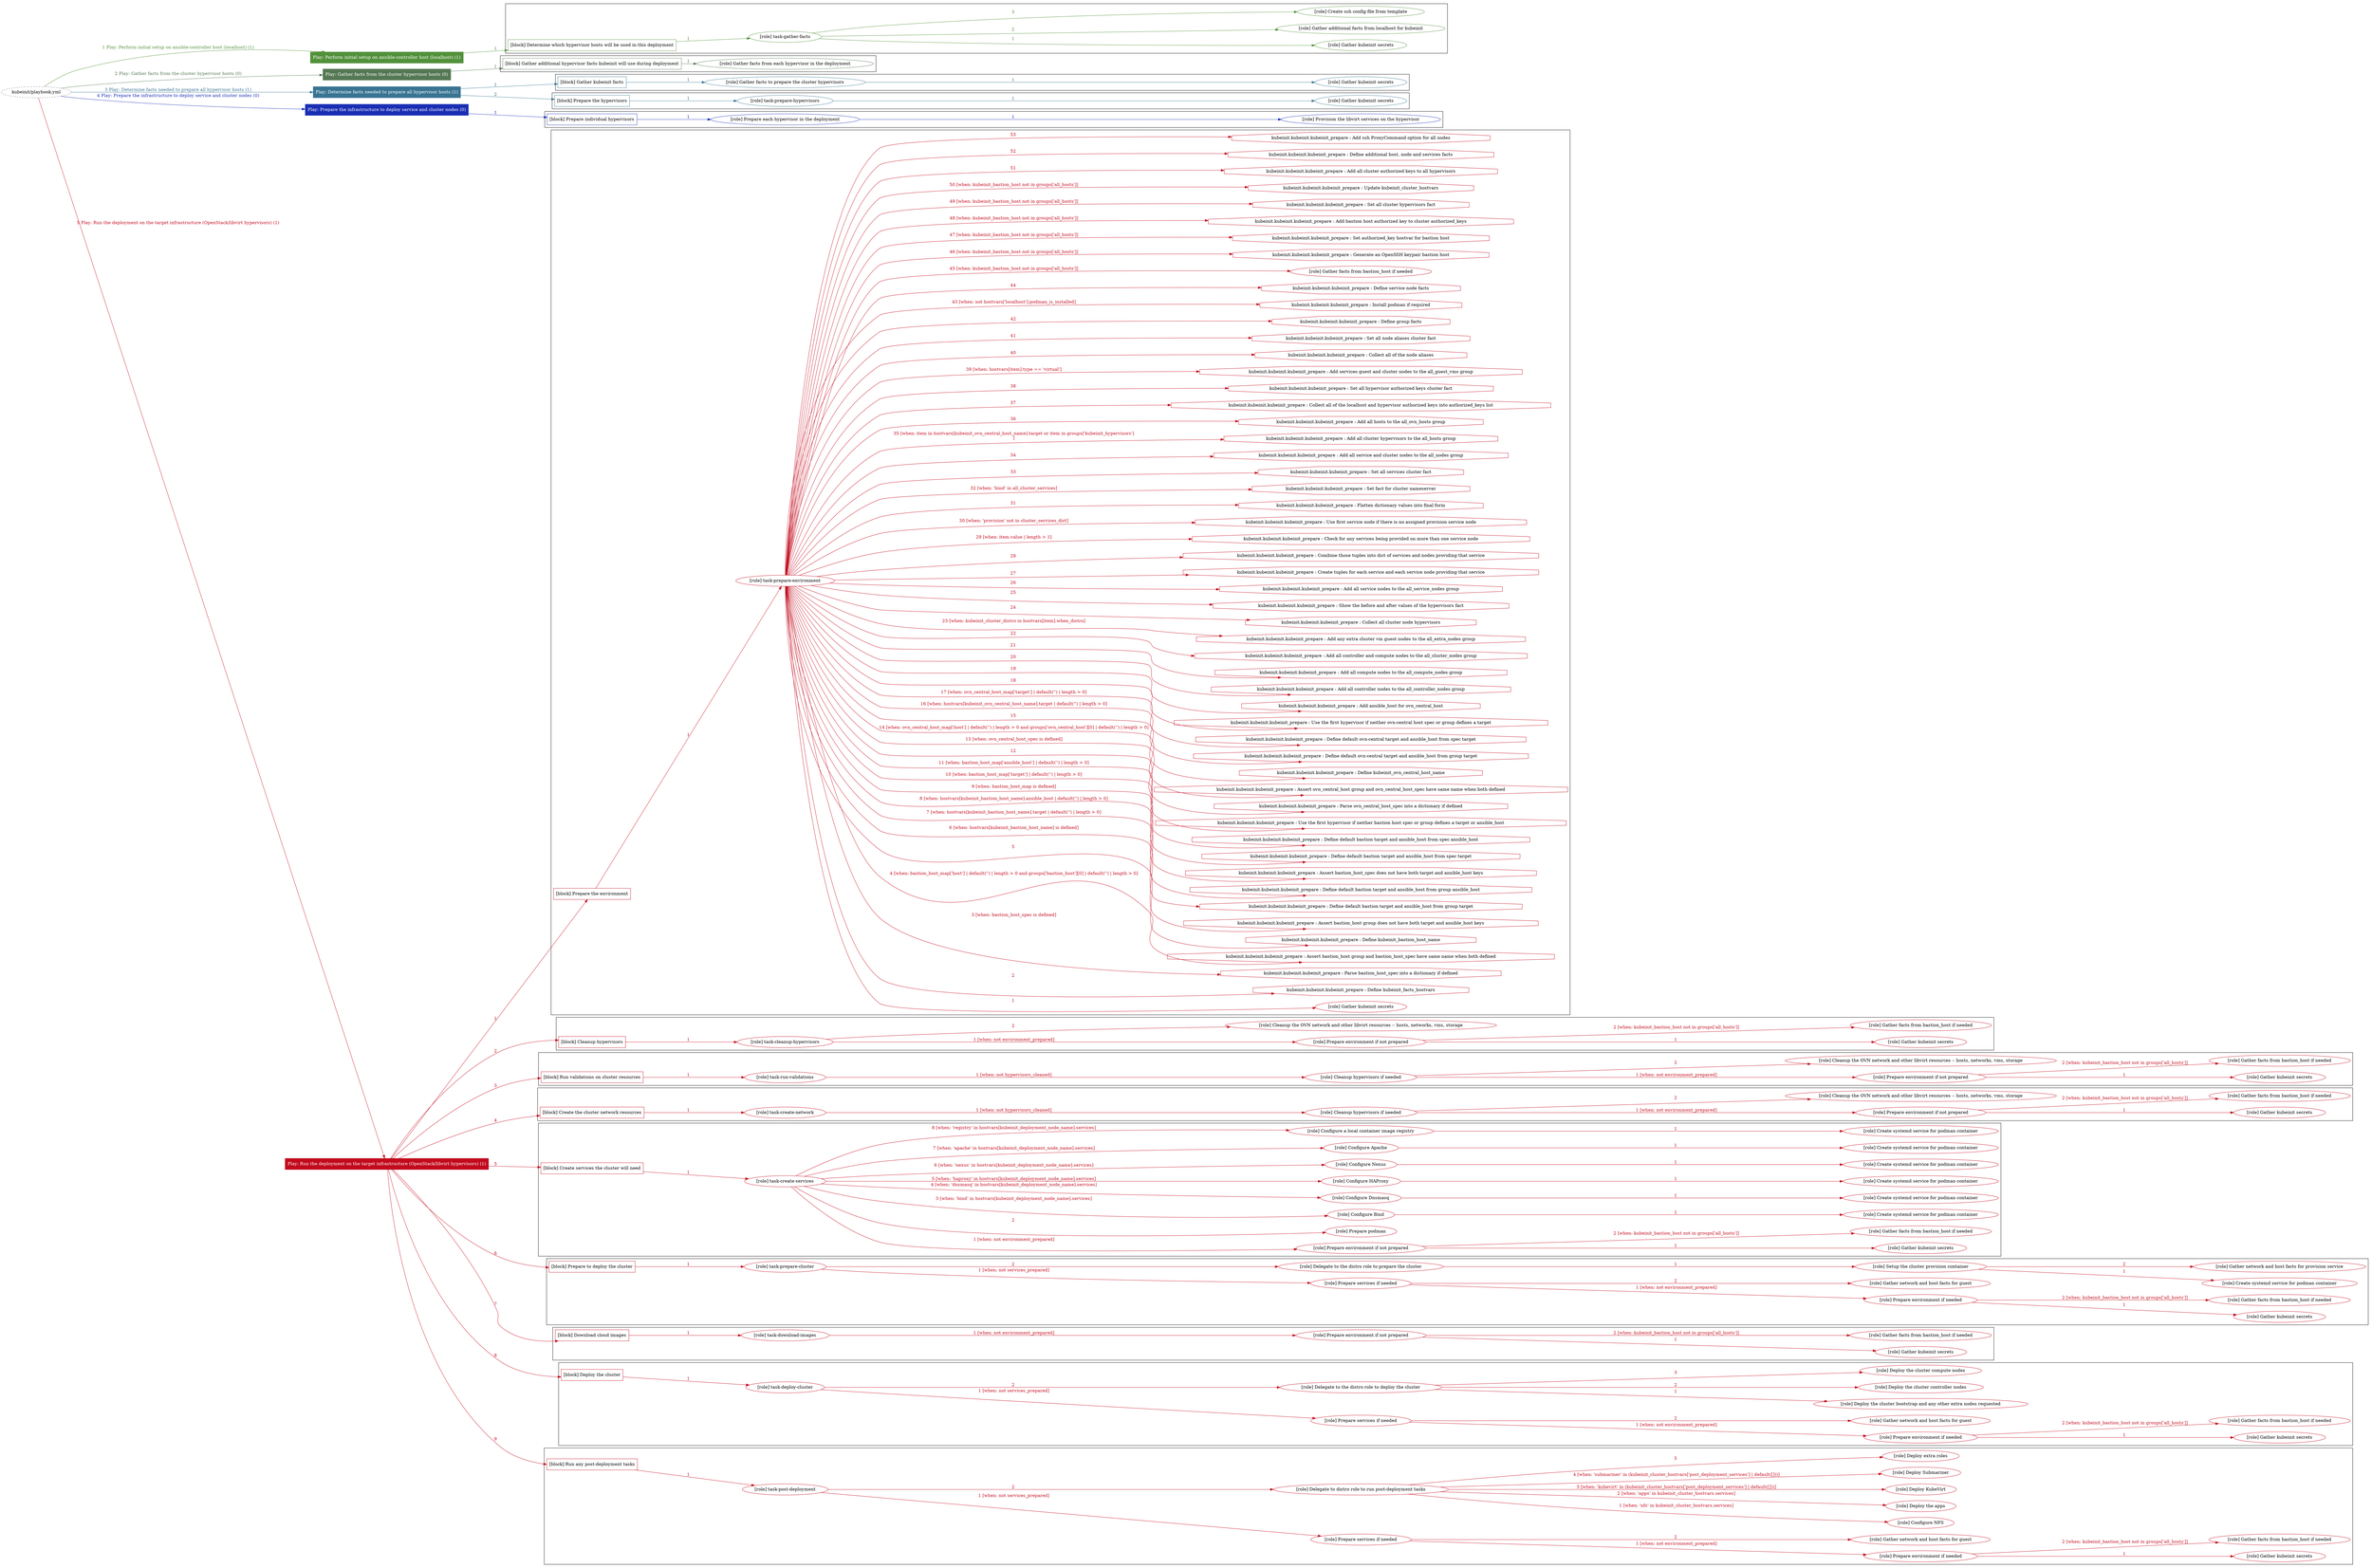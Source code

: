 digraph {
	graph [concentrate=true ordering=in rankdir=LR ratio=fill]
	edge [esep=5 sep=10]
	"kubeinit/playbook.yml" [URL="/home/runner/work/kubeinit/kubeinit/kubeinit/playbook.yml" id=playbook_62e67ebd style=dotted]
	"kubeinit/playbook.yml" -> play_b61ccebb [label="1 Play: Perform initial setup on ansible-controller host (localhost) (1)" color="#52913b" fontcolor="#52913b" id=edge_play_b61ccebb labeltooltip="1 Play: Perform initial setup on ansible-controller host (localhost) (1)" tooltip="1 Play: Perform initial setup on ansible-controller host (localhost) (1)"]
	subgraph "Play: Perform initial setup on ansible-controller host (localhost) (1)" {
		play_b61ccebb [label="Play: Perform initial setup on ansible-controller host (localhost) (1)" URL="/home/runner/work/kubeinit/kubeinit/kubeinit/playbook.yml" color="#52913b" fontcolor="#ffffff" id=play_b61ccebb shape=box style=filled tooltip=localhost]
		play_b61ccebb -> block_7cabd20c [label=1 color="#52913b" fontcolor="#52913b" id=edge_block_7cabd20c labeltooltip=1 tooltip=1]
		subgraph cluster_block_7cabd20c {
			block_7cabd20c [label="[block] Determine which hypervisor hosts will be used in this deployment" URL="/home/runner/work/kubeinit/kubeinit/kubeinit/playbook.yml" color="#52913b" id=block_7cabd20c labeltooltip="Determine which hypervisor hosts will be used in this deployment" shape=box tooltip="Determine which hypervisor hosts will be used in this deployment"]
			block_7cabd20c -> role_f9a67978 [label="1 " color="#52913b" fontcolor="#52913b" id=edge_role_f9a67978 labeltooltip="1 " tooltip="1 "]
			subgraph "task-gather-facts" {
				role_f9a67978 [label="[role] task-gather-facts" URL="/home/runner/work/kubeinit/kubeinit/kubeinit/playbook.yml" color="#52913b" id=role_f9a67978 tooltip="task-gather-facts"]
				role_f9a67978 -> role_730461c9 [label="1 " color="#52913b" fontcolor="#52913b" id=edge_role_730461c9 labeltooltip="1 " tooltip="1 "]
				subgraph "Gather kubeinit secrets" {
					role_730461c9 [label="[role] Gather kubeinit secrets" URL="/home/runner/.ansible/collections/ansible_collections/kubeinit/kubeinit/roles/kubeinit_prepare/tasks/build_hypervisors_group.yml" color="#52913b" id=role_730461c9 tooltip="Gather kubeinit secrets"]
				}
				role_f9a67978 -> role_91b87777 [label="2 " color="#52913b" fontcolor="#52913b" id=edge_role_91b87777 labeltooltip="2 " tooltip="2 "]
				subgraph "Gather additional facts from localhost for kubeinit" {
					role_91b87777 [label="[role] Gather additional facts from localhost for kubeinit" URL="/home/runner/.ansible/collections/ansible_collections/kubeinit/kubeinit/roles/kubeinit_prepare/tasks/build_hypervisors_group.yml" color="#52913b" id=role_91b87777 tooltip="Gather additional facts from localhost for kubeinit"]
				}
				role_f9a67978 -> role_a2d36c84 [label="3 " color="#52913b" fontcolor="#52913b" id=edge_role_a2d36c84 labeltooltip="3 " tooltip="3 "]
				subgraph "Create ssh config file from template" {
					role_a2d36c84 [label="[role] Create ssh config file from template" URL="/home/runner/.ansible/collections/ansible_collections/kubeinit/kubeinit/roles/kubeinit_prepare/tasks/build_hypervisors_group.yml" color="#52913b" id=role_a2d36c84 tooltip="Create ssh config file from template"]
				}
			}
		}
	}
	"kubeinit/playbook.yml" -> play_5b8e50a2 [label="2 Play: Gather facts from the cluster hypervisor hosts (0)" color="#557854" fontcolor="#557854" id=edge_play_5b8e50a2 labeltooltip="2 Play: Gather facts from the cluster hypervisor hosts (0)" tooltip="2 Play: Gather facts from the cluster hypervisor hosts (0)"]
	subgraph "Play: Gather facts from the cluster hypervisor hosts (0)" {
		play_5b8e50a2 [label="Play: Gather facts from the cluster hypervisor hosts (0)" URL="/home/runner/work/kubeinit/kubeinit/kubeinit/playbook.yml" color="#557854" fontcolor="#ffffff" id=play_5b8e50a2 shape=box style=filled tooltip="Play: Gather facts from the cluster hypervisor hosts (0)"]
		play_5b8e50a2 -> block_29b233af [label=1 color="#557854" fontcolor="#557854" id=edge_block_29b233af labeltooltip=1 tooltip=1]
		subgraph cluster_block_29b233af {
			block_29b233af [label="[block] Gather additional hypervisor facts kubeinit will use during deployment" URL="/home/runner/work/kubeinit/kubeinit/kubeinit/playbook.yml" color="#557854" id=block_29b233af labeltooltip="Gather additional hypervisor facts kubeinit will use during deployment" shape=box tooltip="Gather additional hypervisor facts kubeinit will use during deployment"]
			block_29b233af -> role_bb0f6579 [label="1 " color="#557854" fontcolor="#557854" id=edge_role_bb0f6579 labeltooltip="1 " tooltip="1 "]
			subgraph "Gather facts from each hypervisor in the deployment" {
				role_bb0f6579 [label="[role] Gather facts from each hypervisor in the deployment" URL="/home/runner/work/kubeinit/kubeinit/kubeinit/playbook.yml" color="#557854" id=role_bb0f6579 tooltip="Gather facts from each hypervisor in the deployment"]
			}
		}
	}
	"kubeinit/playbook.yml" -> play_cb9e5e6d [label="3 Play: Determine facts needed to prepare all hypervisor hosts (1)" color="#397493" fontcolor="#397493" id=edge_play_cb9e5e6d labeltooltip="3 Play: Determine facts needed to prepare all hypervisor hosts (1)" tooltip="3 Play: Determine facts needed to prepare all hypervisor hosts (1)"]
	subgraph "Play: Determine facts needed to prepare all hypervisor hosts (1)" {
		play_cb9e5e6d [label="Play: Determine facts needed to prepare all hypervisor hosts (1)" URL="/home/runner/work/kubeinit/kubeinit/kubeinit/playbook.yml" color="#397493" fontcolor="#ffffff" id=play_cb9e5e6d shape=box style=filled tooltip=localhost]
		play_cb9e5e6d -> block_0629efcb [label=1 color="#397493" fontcolor="#397493" id=edge_block_0629efcb labeltooltip=1 tooltip=1]
		subgraph cluster_block_0629efcb {
			block_0629efcb [label="[block] Gather kubeinit facts" URL="/home/runner/work/kubeinit/kubeinit/kubeinit/playbook.yml" color="#397493" id=block_0629efcb labeltooltip="Gather kubeinit facts" shape=box tooltip="Gather kubeinit facts"]
			block_0629efcb -> role_9653bf88 [label="1 " color="#397493" fontcolor="#397493" id=edge_role_9653bf88 labeltooltip="1 " tooltip="1 "]
			subgraph "Gather facts to prepare the cluster hypervisors" {
				role_9653bf88 [label="[role] Gather facts to prepare the cluster hypervisors" URL="/home/runner/work/kubeinit/kubeinit/kubeinit/playbook.yml" color="#397493" id=role_9653bf88 tooltip="Gather facts to prepare the cluster hypervisors"]
				role_9653bf88 -> role_7d98368f [label="1 " color="#397493" fontcolor="#397493" id=edge_role_7d98368f labeltooltip="1 " tooltip="1 "]
				subgraph "Gather kubeinit secrets" {
					role_7d98368f [label="[role] Gather kubeinit secrets" URL="/home/runner/.ansible/collections/ansible_collections/kubeinit/kubeinit/roles/kubeinit_prepare/tasks/gather_kubeinit_facts.yml" color="#397493" id=role_7d98368f tooltip="Gather kubeinit secrets"]
				}
			}
		}
		play_cb9e5e6d -> block_8ee342c1 [label=2 color="#397493" fontcolor="#397493" id=edge_block_8ee342c1 labeltooltip=2 tooltip=2]
		subgraph cluster_block_8ee342c1 {
			block_8ee342c1 [label="[block] Prepare the hypervisors" URL="/home/runner/work/kubeinit/kubeinit/kubeinit/playbook.yml" color="#397493" id=block_8ee342c1 labeltooltip="Prepare the hypervisors" shape=box tooltip="Prepare the hypervisors"]
			block_8ee342c1 -> role_6b9a233b [label="1 " color="#397493" fontcolor="#397493" id=edge_role_6b9a233b labeltooltip="1 " tooltip="1 "]
			subgraph "task-prepare-hypervisors" {
				role_6b9a233b [label="[role] task-prepare-hypervisors" URL="/home/runner/work/kubeinit/kubeinit/kubeinit/playbook.yml" color="#397493" id=role_6b9a233b tooltip="task-prepare-hypervisors"]
				role_6b9a233b -> role_69074f77 [label="1 " color="#397493" fontcolor="#397493" id=edge_role_69074f77 labeltooltip="1 " tooltip="1 "]
				subgraph "Gather kubeinit secrets" {
					role_69074f77 [label="[role] Gather kubeinit secrets" URL="/home/runner/.ansible/collections/ansible_collections/kubeinit/kubeinit/roles/kubeinit_prepare/tasks/gather_kubeinit_facts.yml" color="#397493" id=role_69074f77 tooltip="Gather kubeinit secrets"]
				}
			}
		}
	}
	"kubeinit/playbook.yml" -> play_2f1b74ae [label="4 Play: Prepare the infrastructure to deploy service and cluster nodes (0)" color="#192eb3" fontcolor="#192eb3" id=edge_play_2f1b74ae labeltooltip="4 Play: Prepare the infrastructure to deploy service and cluster nodes (0)" tooltip="4 Play: Prepare the infrastructure to deploy service and cluster nodes (0)"]
	subgraph "Play: Prepare the infrastructure to deploy service and cluster nodes (0)" {
		play_2f1b74ae [label="Play: Prepare the infrastructure to deploy service and cluster nodes (0)" URL="/home/runner/work/kubeinit/kubeinit/kubeinit/playbook.yml" color="#192eb3" fontcolor="#ffffff" id=play_2f1b74ae shape=box style=filled tooltip="Play: Prepare the infrastructure to deploy service and cluster nodes (0)"]
		play_2f1b74ae -> block_16de461f [label=1 color="#192eb3" fontcolor="#192eb3" id=edge_block_16de461f labeltooltip=1 tooltip=1]
		subgraph cluster_block_16de461f {
			block_16de461f [label="[block] Prepare individual hypervisors" URL="/home/runner/work/kubeinit/kubeinit/kubeinit/playbook.yml" color="#192eb3" id=block_16de461f labeltooltip="Prepare individual hypervisors" shape=box tooltip="Prepare individual hypervisors"]
			block_16de461f -> role_2d3a68e4 [label="1 " color="#192eb3" fontcolor="#192eb3" id=edge_role_2d3a68e4 labeltooltip="1 " tooltip="1 "]
			subgraph "Prepare each hypervisor in the deployment" {
				role_2d3a68e4 [label="[role] Prepare each hypervisor in the deployment" URL="/home/runner/work/kubeinit/kubeinit/kubeinit/playbook.yml" color="#192eb3" id=role_2d3a68e4 tooltip="Prepare each hypervisor in the deployment"]
				role_2d3a68e4 -> role_bda20d58 [label="1 " color="#192eb3" fontcolor="#192eb3" id=edge_role_bda20d58 labeltooltip="1 " tooltip="1 "]
				subgraph "Provision the libvirt services on the hypervisor" {
					role_bda20d58 [label="[role] Provision the libvirt services on the hypervisor" URL="/home/runner/.ansible/collections/ansible_collections/kubeinit/kubeinit/roles/kubeinit_prepare/tasks/prepare_hypervisor.yml" color="#192eb3" id=role_bda20d58 tooltip="Provision the libvirt services on the hypervisor"]
				}
			}
		}
	}
	"kubeinit/playbook.yml" -> play_17e07ff6 [label="5 Play: Run the deployment on the target infrastructure (OpenStack/libvirt hypervisors) (1)" color="#c20a1d" fontcolor="#c20a1d" id=edge_play_17e07ff6 labeltooltip="5 Play: Run the deployment on the target infrastructure (OpenStack/libvirt hypervisors) (1)" tooltip="5 Play: Run the deployment on the target infrastructure (OpenStack/libvirt hypervisors) (1)"]
	subgraph "Play: Run the deployment on the target infrastructure (OpenStack/libvirt hypervisors) (1)" {
		play_17e07ff6 [label="Play: Run the deployment on the target infrastructure (OpenStack/libvirt hypervisors) (1)" URL="/home/runner/work/kubeinit/kubeinit/kubeinit/playbook.yml" color="#c20a1d" fontcolor="#ffffff" id=play_17e07ff6 shape=box style=filled tooltip=localhost]
		play_17e07ff6 -> block_f8fc8a0d [label=1 color="#c20a1d" fontcolor="#c20a1d" id=edge_block_f8fc8a0d labeltooltip=1 tooltip=1]
		subgraph cluster_block_f8fc8a0d {
			block_f8fc8a0d [label="[block] Prepare the environment" URL="/home/runner/work/kubeinit/kubeinit/kubeinit/playbook.yml" color="#c20a1d" id=block_f8fc8a0d labeltooltip="Prepare the environment" shape=box tooltip="Prepare the environment"]
			block_f8fc8a0d -> role_74199a77 [label="1 " color="#c20a1d" fontcolor="#c20a1d" id=edge_role_74199a77 labeltooltip="1 " tooltip="1 "]
			subgraph "task-prepare-environment" {
				role_74199a77 [label="[role] task-prepare-environment" URL="/home/runner/work/kubeinit/kubeinit/kubeinit/playbook.yml" color="#c20a1d" id=role_74199a77 tooltip="task-prepare-environment"]
				role_74199a77 -> role_cab26d45 [label="1 " color="#c20a1d" fontcolor="#c20a1d" id=edge_role_cab26d45 labeltooltip="1 " tooltip="1 "]
				subgraph "Gather kubeinit secrets" {
					role_cab26d45 [label="[role] Gather kubeinit secrets" URL="/home/runner/.ansible/collections/ansible_collections/kubeinit/kubeinit/roles/kubeinit_prepare/tasks/gather_kubeinit_facts.yml" color="#c20a1d" id=role_cab26d45 tooltip="Gather kubeinit secrets"]
				}
				task_8a44579b [label="kubeinit.kubeinit.kubeinit_prepare : Define kubeinit_facts_hostvars" URL="/home/runner/.ansible/collections/ansible_collections/kubeinit/kubeinit/roles/kubeinit_prepare/tasks/main.yml" color="#c20a1d" id=task_8a44579b shape=octagon tooltip="kubeinit.kubeinit.kubeinit_prepare : Define kubeinit_facts_hostvars"]
				role_74199a77 -> task_8a44579b [label="2 " color="#c20a1d" fontcolor="#c20a1d" id=edge_task_8a44579b labeltooltip="2 " tooltip="2 "]
				task_cea5364e [label="kubeinit.kubeinit.kubeinit_prepare : Parse bastion_host_spec into a dictionary if defined" URL="/home/runner/.ansible/collections/ansible_collections/kubeinit/kubeinit/roles/kubeinit_prepare/tasks/main.yml" color="#c20a1d" id=task_cea5364e shape=octagon tooltip="kubeinit.kubeinit.kubeinit_prepare : Parse bastion_host_spec into a dictionary if defined"]
				role_74199a77 -> task_cea5364e [label="3 [when: bastion_host_spec is defined]" color="#c20a1d" fontcolor="#c20a1d" id=edge_task_cea5364e labeltooltip="3 [when: bastion_host_spec is defined]" tooltip="3 [when: bastion_host_spec is defined]"]
				task_45e6f19a [label="kubeinit.kubeinit.kubeinit_prepare : Assert bastion_host group and bastion_host_spec have same name when both defined" URL="/home/runner/.ansible/collections/ansible_collections/kubeinit/kubeinit/roles/kubeinit_prepare/tasks/main.yml" color="#c20a1d" id=task_45e6f19a shape=octagon tooltip="kubeinit.kubeinit.kubeinit_prepare : Assert bastion_host group and bastion_host_spec have same name when both defined"]
				role_74199a77 -> task_45e6f19a [label="4 [when: bastion_host_map['host'] | default('') | length > 0 and groups['bastion_host'][0] | default('') | length > 0]" color="#c20a1d" fontcolor="#c20a1d" id=edge_task_45e6f19a labeltooltip="4 [when: bastion_host_map['host'] | default('') | length > 0 and groups['bastion_host'][0] | default('') | length > 0]" tooltip="4 [when: bastion_host_map['host'] | default('') | length > 0 and groups['bastion_host'][0] | default('') | length > 0]"]
				task_d0b65d8e [label="kubeinit.kubeinit.kubeinit_prepare : Define kubeinit_bastion_host_name" URL="/home/runner/.ansible/collections/ansible_collections/kubeinit/kubeinit/roles/kubeinit_prepare/tasks/main.yml" color="#c20a1d" id=task_d0b65d8e shape=octagon tooltip="kubeinit.kubeinit.kubeinit_prepare : Define kubeinit_bastion_host_name"]
				role_74199a77 -> task_d0b65d8e [label="5 " color="#c20a1d" fontcolor="#c20a1d" id=edge_task_d0b65d8e labeltooltip="5 " tooltip="5 "]
				task_07f03b33 [label="kubeinit.kubeinit.kubeinit_prepare : Assert bastion_host group does not have both target and ansible_host keys" URL="/home/runner/.ansible/collections/ansible_collections/kubeinit/kubeinit/roles/kubeinit_prepare/tasks/main.yml" color="#c20a1d" id=task_07f03b33 shape=octagon tooltip="kubeinit.kubeinit.kubeinit_prepare : Assert bastion_host group does not have both target and ansible_host keys"]
				role_74199a77 -> task_07f03b33 [label="6 [when: hostvars[kubeinit_bastion_host_name] is defined]" color="#c20a1d" fontcolor="#c20a1d" id=edge_task_07f03b33 labeltooltip="6 [when: hostvars[kubeinit_bastion_host_name] is defined]" tooltip="6 [when: hostvars[kubeinit_bastion_host_name] is defined]"]
				task_517a82d2 [label="kubeinit.kubeinit.kubeinit_prepare : Define default bastion target and ansible_host from group target" URL="/home/runner/.ansible/collections/ansible_collections/kubeinit/kubeinit/roles/kubeinit_prepare/tasks/main.yml" color="#c20a1d" id=task_517a82d2 shape=octagon tooltip="kubeinit.kubeinit.kubeinit_prepare : Define default bastion target and ansible_host from group target"]
				role_74199a77 -> task_517a82d2 [label="7 [when: hostvars[kubeinit_bastion_host_name].target | default('') | length > 0]" color="#c20a1d" fontcolor="#c20a1d" id=edge_task_517a82d2 labeltooltip="7 [when: hostvars[kubeinit_bastion_host_name].target | default('') | length > 0]" tooltip="7 [when: hostvars[kubeinit_bastion_host_name].target | default('') | length > 0]"]
				task_c5198edf [label="kubeinit.kubeinit.kubeinit_prepare : Define default bastion target and ansible_host from group ansible_host" URL="/home/runner/.ansible/collections/ansible_collections/kubeinit/kubeinit/roles/kubeinit_prepare/tasks/main.yml" color="#c20a1d" id=task_c5198edf shape=octagon tooltip="kubeinit.kubeinit.kubeinit_prepare : Define default bastion target and ansible_host from group ansible_host"]
				role_74199a77 -> task_c5198edf [label="8 [when: hostvars[kubeinit_bastion_host_name].ansible_host | default('') | length > 0]" color="#c20a1d" fontcolor="#c20a1d" id=edge_task_c5198edf labeltooltip="8 [when: hostvars[kubeinit_bastion_host_name].ansible_host | default('') | length > 0]" tooltip="8 [when: hostvars[kubeinit_bastion_host_name].ansible_host | default('') | length > 0]"]
				task_1a49ec9f [label="kubeinit.kubeinit.kubeinit_prepare : Assert bastion_host_spec does not have both target and ansible_host keys" URL="/home/runner/.ansible/collections/ansible_collections/kubeinit/kubeinit/roles/kubeinit_prepare/tasks/main.yml" color="#c20a1d" id=task_1a49ec9f shape=octagon tooltip="kubeinit.kubeinit.kubeinit_prepare : Assert bastion_host_spec does not have both target and ansible_host keys"]
				role_74199a77 -> task_1a49ec9f [label="9 [when: bastion_host_map is defined]" color="#c20a1d" fontcolor="#c20a1d" id=edge_task_1a49ec9f labeltooltip="9 [when: bastion_host_map is defined]" tooltip="9 [when: bastion_host_map is defined]"]
				task_9a288b26 [label="kubeinit.kubeinit.kubeinit_prepare : Define default bastion target and ansible_host from spec target" URL="/home/runner/.ansible/collections/ansible_collections/kubeinit/kubeinit/roles/kubeinit_prepare/tasks/main.yml" color="#c20a1d" id=task_9a288b26 shape=octagon tooltip="kubeinit.kubeinit.kubeinit_prepare : Define default bastion target and ansible_host from spec target"]
				role_74199a77 -> task_9a288b26 [label="10 [when: bastion_host_map['target'] | default('') | length > 0]" color="#c20a1d" fontcolor="#c20a1d" id=edge_task_9a288b26 labeltooltip="10 [when: bastion_host_map['target'] | default('') | length > 0]" tooltip="10 [when: bastion_host_map['target'] | default('') | length > 0]"]
				task_913270d9 [label="kubeinit.kubeinit.kubeinit_prepare : Define default bastion target and ansible_host from spec ansible_host" URL="/home/runner/.ansible/collections/ansible_collections/kubeinit/kubeinit/roles/kubeinit_prepare/tasks/main.yml" color="#c20a1d" id=task_913270d9 shape=octagon tooltip="kubeinit.kubeinit.kubeinit_prepare : Define default bastion target and ansible_host from spec ansible_host"]
				role_74199a77 -> task_913270d9 [label="11 [when: bastion_host_map['ansible_host'] | default('') | length > 0]" color="#c20a1d" fontcolor="#c20a1d" id=edge_task_913270d9 labeltooltip="11 [when: bastion_host_map['ansible_host'] | default('') | length > 0]" tooltip="11 [when: bastion_host_map['ansible_host'] | default('') | length > 0]"]
				task_eeae3bdc [label="kubeinit.kubeinit.kubeinit_prepare : Use the first hypervisor if neither bastion host spec or group defines a target or ansible_host" URL="/home/runner/.ansible/collections/ansible_collections/kubeinit/kubeinit/roles/kubeinit_prepare/tasks/main.yml" color="#c20a1d" id=task_eeae3bdc shape=octagon tooltip="kubeinit.kubeinit.kubeinit_prepare : Use the first hypervisor if neither bastion host spec or group defines a target or ansible_host"]
				role_74199a77 -> task_eeae3bdc [label="12 " color="#c20a1d" fontcolor="#c20a1d" id=edge_task_eeae3bdc labeltooltip="12 " tooltip="12 "]
				task_64962600 [label="kubeinit.kubeinit.kubeinit_prepare : Parse ovn_central_host_spec into a dictionary if defined" URL="/home/runner/.ansible/collections/ansible_collections/kubeinit/kubeinit/roles/kubeinit_prepare/tasks/main.yml" color="#c20a1d" id=task_64962600 shape=octagon tooltip="kubeinit.kubeinit.kubeinit_prepare : Parse ovn_central_host_spec into a dictionary if defined"]
				role_74199a77 -> task_64962600 [label="13 [when: ovn_central_host_spec is defined]" color="#c20a1d" fontcolor="#c20a1d" id=edge_task_64962600 labeltooltip="13 [when: ovn_central_host_spec is defined]" tooltip="13 [when: ovn_central_host_spec is defined]"]
				task_33e9aef5 [label="kubeinit.kubeinit.kubeinit_prepare : Assert ovn_central_host group and ovn_central_host_spec have same name when both defined" URL="/home/runner/.ansible/collections/ansible_collections/kubeinit/kubeinit/roles/kubeinit_prepare/tasks/main.yml" color="#c20a1d" id=task_33e9aef5 shape=octagon tooltip="kubeinit.kubeinit.kubeinit_prepare : Assert ovn_central_host group and ovn_central_host_spec have same name when both defined"]
				role_74199a77 -> task_33e9aef5 [label="14 [when: ovn_central_host_map['host'] | default('') | length > 0 and groups['ovn_central_host'][0] | default('') | length > 0]" color="#c20a1d" fontcolor="#c20a1d" id=edge_task_33e9aef5 labeltooltip="14 [when: ovn_central_host_map['host'] | default('') | length > 0 and groups['ovn_central_host'][0] | default('') | length > 0]" tooltip="14 [when: ovn_central_host_map['host'] | default('') | length > 0 and groups['ovn_central_host'][0] | default('') | length > 0]"]
				task_e0cde44c [label="kubeinit.kubeinit.kubeinit_prepare : Define kubeinit_ovn_central_host_name" URL="/home/runner/.ansible/collections/ansible_collections/kubeinit/kubeinit/roles/kubeinit_prepare/tasks/main.yml" color="#c20a1d" id=task_e0cde44c shape=octagon tooltip="kubeinit.kubeinit.kubeinit_prepare : Define kubeinit_ovn_central_host_name"]
				role_74199a77 -> task_e0cde44c [label="15 " color="#c20a1d" fontcolor="#c20a1d" id=edge_task_e0cde44c labeltooltip="15 " tooltip="15 "]
				task_a6a37358 [label="kubeinit.kubeinit.kubeinit_prepare : Define default ovn-central target and ansible_host from group target" URL="/home/runner/.ansible/collections/ansible_collections/kubeinit/kubeinit/roles/kubeinit_prepare/tasks/main.yml" color="#c20a1d" id=task_a6a37358 shape=octagon tooltip="kubeinit.kubeinit.kubeinit_prepare : Define default ovn-central target and ansible_host from group target"]
				role_74199a77 -> task_a6a37358 [label="16 [when: hostvars[kubeinit_ovn_central_host_name].target | default('') | length > 0]" color="#c20a1d" fontcolor="#c20a1d" id=edge_task_a6a37358 labeltooltip="16 [when: hostvars[kubeinit_ovn_central_host_name].target | default('') | length > 0]" tooltip="16 [when: hostvars[kubeinit_ovn_central_host_name].target | default('') | length > 0]"]
				task_1277b468 [label="kubeinit.kubeinit.kubeinit_prepare : Define default ovn-central target and ansible_host from spec target" URL="/home/runner/.ansible/collections/ansible_collections/kubeinit/kubeinit/roles/kubeinit_prepare/tasks/main.yml" color="#c20a1d" id=task_1277b468 shape=octagon tooltip="kubeinit.kubeinit.kubeinit_prepare : Define default ovn-central target and ansible_host from spec target"]
				role_74199a77 -> task_1277b468 [label="17 [when: ovn_central_host_map['target'] | default('') | length > 0]" color="#c20a1d" fontcolor="#c20a1d" id=edge_task_1277b468 labeltooltip="17 [when: ovn_central_host_map['target'] | default('') | length > 0]" tooltip="17 [when: ovn_central_host_map['target'] | default('') | length > 0]"]
				task_225d4512 [label="kubeinit.kubeinit.kubeinit_prepare : Use the first hypervisor if neither ovn-central host spec or group defines a target" URL="/home/runner/.ansible/collections/ansible_collections/kubeinit/kubeinit/roles/kubeinit_prepare/tasks/main.yml" color="#c20a1d" id=task_225d4512 shape=octagon tooltip="kubeinit.kubeinit.kubeinit_prepare : Use the first hypervisor if neither ovn-central host spec or group defines a target"]
				role_74199a77 -> task_225d4512 [label="18 " color="#c20a1d" fontcolor="#c20a1d" id=edge_task_225d4512 labeltooltip="18 " tooltip="18 "]
				task_7aa42fa6 [label="kubeinit.kubeinit.kubeinit_prepare : Add ansible_host for ovn_central_host" URL="/home/runner/.ansible/collections/ansible_collections/kubeinit/kubeinit/roles/kubeinit_prepare/tasks/main.yml" color="#c20a1d" id=task_7aa42fa6 shape=octagon tooltip="kubeinit.kubeinit.kubeinit_prepare : Add ansible_host for ovn_central_host"]
				role_74199a77 -> task_7aa42fa6 [label="19 " color="#c20a1d" fontcolor="#c20a1d" id=edge_task_7aa42fa6 labeltooltip="19 " tooltip="19 "]
				task_d00b8d66 [label="kubeinit.kubeinit.kubeinit_prepare : Add all controller nodes to the all_controller_nodes group" URL="/home/runner/.ansible/collections/ansible_collections/kubeinit/kubeinit/roles/kubeinit_prepare/tasks/prepare_groups.yml" color="#c20a1d" id=task_d00b8d66 shape=octagon tooltip="kubeinit.kubeinit.kubeinit_prepare : Add all controller nodes to the all_controller_nodes group"]
				role_74199a77 -> task_d00b8d66 [label="20 " color="#c20a1d" fontcolor="#c20a1d" id=edge_task_d00b8d66 labeltooltip="20 " tooltip="20 "]
				task_7d41c14f [label="kubeinit.kubeinit.kubeinit_prepare : Add all compute nodes to the all_compute_nodes group" URL="/home/runner/.ansible/collections/ansible_collections/kubeinit/kubeinit/roles/kubeinit_prepare/tasks/prepare_groups.yml" color="#c20a1d" id=task_7d41c14f shape=octagon tooltip="kubeinit.kubeinit.kubeinit_prepare : Add all compute nodes to the all_compute_nodes group"]
				role_74199a77 -> task_7d41c14f [label="21 " color="#c20a1d" fontcolor="#c20a1d" id=edge_task_7d41c14f labeltooltip="21 " tooltip="21 "]
				task_cf495f35 [label="kubeinit.kubeinit.kubeinit_prepare : Add all controller and compute nodes to the all_cluster_nodes group" URL="/home/runner/.ansible/collections/ansible_collections/kubeinit/kubeinit/roles/kubeinit_prepare/tasks/prepare_groups.yml" color="#c20a1d" id=task_cf495f35 shape=octagon tooltip="kubeinit.kubeinit.kubeinit_prepare : Add all controller and compute nodes to the all_cluster_nodes group"]
				role_74199a77 -> task_cf495f35 [label="22 " color="#c20a1d" fontcolor="#c20a1d" id=edge_task_cf495f35 labeltooltip="22 " tooltip="22 "]
				task_618cc0ea [label="kubeinit.kubeinit.kubeinit_prepare : Add any extra cluster vm guest nodes to the all_extra_nodes group" URL="/home/runner/.ansible/collections/ansible_collections/kubeinit/kubeinit/roles/kubeinit_prepare/tasks/prepare_groups.yml" color="#c20a1d" id=task_618cc0ea shape=octagon tooltip="kubeinit.kubeinit.kubeinit_prepare : Add any extra cluster vm guest nodes to the all_extra_nodes group"]
				role_74199a77 -> task_618cc0ea [label="23 [when: kubeinit_cluster_distro in hostvars[item].when_distro]" color="#c20a1d" fontcolor="#c20a1d" id=edge_task_618cc0ea labeltooltip="23 [when: kubeinit_cluster_distro in hostvars[item].when_distro]" tooltip="23 [when: kubeinit_cluster_distro in hostvars[item].when_distro]"]
				task_a6ad007e [label="kubeinit.kubeinit.kubeinit_prepare : Collect all cluster node hypervisors" URL="/home/runner/.ansible/collections/ansible_collections/kubeinit/kubeinit/roles/kubeinit_prepare/tasks/prepare_groups.yml" color="#c20a1d" id=task_a6ad007e shape=octagon tooltip="kubeinit.kubeinit.kubeinit_prepare : Collect all cluster node hypervisors"]
				role_74199a77 -> task_a6ad007e [label="24 " color="#c20a1d" fontcolor="#c20a1d" id=edge_task_a6ad007e labeltooltip="24 " tooltip="24 "]
				task_1dec6692 [label="kubeinit.kubeinit.kubeinit_prepare : Show the before and after values of the hypervisors fact" URL="/home/runner/.ansible/collections/ansible_collections/kubeinit/kubeinit/roles/kubeinit_prepare/tasks/prepare_groups.yml" color="#c20a1d" id=task_1dec6692 shape=octagon tooltip="kubeinit.kubeinit.kubeinit_prepare : Show the before and after values of the hypervisors fact"]
				role_74199a77 -> task_1dec6692 [label="25 " color="#c20a1d" fontcolor="#c20a1d" id=edge_task_1dec6692 labeltooltip="25 " tooltip="25 "]
				task_74f0164c [label="kubeinit.kubeinit.kubeinit_prepare : Add all service nodes to the all_service_nodes group" URL="/home/runner/.ansible/collections/ansible_collections/kubeinit/kubeinit/roles/kubeinit_prepare/tasks/prepare_groups.yml" color="#c20a1d" id=task_74f0164c shape=octagon tooltip="kubeinit.kubeinit.kubeinit_prepare : Add all service nodes to the all_service_nodes group"]
				role_74199a77 -> task_74f0164c [label="26 " color="#c20a1d" fontcolor="#c20a1d" id=edge_task_74f0164c labeltooltip="26 " tooltip="26 "]
				task_8bc61132 [label="kubeinit.kubeinit.kubeinit_prepare : Create tuples for each service and each service node providing that service" URL="/home/runner/.ansible/collections/ansible_collections/kubeinit/kubeinit/roles/kubeinit_prepare/tasks/prepare_groups.yml" color="#c20a1d" id=task_8bc61132 shape=octagon tooltip="kubeinit.kubeinit.kubeinit_prepare : Create tuples for each service and each service node providing that service"]
				role_74199a77 -> task_8bc61132 [label="27 " color="#c20a1d" fontcolor="#c20a1d" id=edge_task_8bc61132 labeltooltip="27 " tooltip="27 "]
				task_04627936 [label="kubeinit.kubeinit.kubeinit_prepare : Combine those tuples into dict of services and nodes providing that service" URL="/home/runner/.ansible/collections/ansible_collections/kubeinit/kubeinit/roles/kubeinit_prepare/tasks/prepare_groups.yml" color="#c20a1d" id=task_04627936 shape=octagon tooltip="kubeinit.kubeinit.kubeinit_prepare : Combine those tuples into dict of services and nodes providing that service"]
				role_74199a77 -> task_04627936 [label="28 " color="#c20a1d" fontcolor="#c20a1d" id=edge_task_04627936 labeltooltip="28 " tooltip="28 "]
				task_296929a4 [label="kubeinit.kubeinit.kubeinit_prepare : Check for any services being provided on more than one service node" URL="/home/runner/.ansible/collections/ansible_collections/kubeinit/kubeinit/roles/kubeinit_prepare/tasks/prepare_groups.yml" color="#c20a1d" id=task_296929a4 shape=octagon tooltip="kubeinit.kubeinit.kubeinit_prepare : Check for any services being provided on more than one service node"]
				role_74199a77 -> task_296929a4 [label="29 [when: item.value | length > 1]" color="#c20a1d" fontcolor="#c20a1d" id=edge_task_296929a4 labeltooltip="29 [when: item.value | length > 1]" tooltip="29 [when: item.value | length > 1]"]
				task_24482fcb [label="kubeinit.kubeinit.kubeinit_prepare : Use first service node if there is no assigned provision service node" URL="/home/runner/.ansible/collections/ansible_collections/kubeinit/kubeinit/roles/kubeinit_prepare/tasks/prepare_groups.yml" color="#c20a1d" id=task_24482fcb shape=octagon tooltip="kubeinit.kubeinit.kubeinit_prepare : Use first service node if there is no assigned provision service node"]
				role_74199a77 -> task_24482fcb [label="30 [when: 'provision' not in cluster_services_dict]" color="#c20a1d" fontcolor="#c20a1d" id=edge_task_24482fcb labeltooltip="30 [when: 'provision' not in cluster_services_dict]" tooltip="30 [when: 'provision' not in cluster_services_dict]"]
				task_7739007e [label="kubeinit.kubeinit.kubeinit_prepare : Flatten dictionary values into final form" URL="/home/runner/.ansible/collections/ansible_collections/kubeinit/kubeinit/roles/kubeinit_prepare/tasks/prepare_groups.yml" color="#c20a1d" id=task_7739007e shape=octagon tooltip="kubeinit.kubeinit.kubeinit_prepare : Flatten dictionary values into final form"]
				role_74199a77 -> task_7739007e [label="31 " color="#c20a1d" fontcolor="#c20a1d" id=edge_task_7739007e labeltooltip="31 " tooltip="31 "]
				task_711e5f99 [label="kubeinit.kubeinit.kubeinit_prepare : Set fact for cluster nameserver" URL="/home/runner/.ansible/collections/ansible_collections/kubeinit/kubeinit/roles/kubeinit_prepare/tasks/prepare_groups.yml" color="#c20a1d" id=task_711e5f99 shape=octagon tooltip="kubeinit.kubeinit.kubeinit_prepare : Set fact for cluster nameserver"]
				role_74199a77 -> task_711e5f99 [label="32 [when: 'bind' in all_cluster_services]" color="#c20a1d" fontcolor="#c20a1d" id=edge_task_711e5f99 labeltooltip="32 [when: 'bind' in all_cluster_services]" tooltip="32 [when: 'bind' in all_cluster_services]"]
				task_5f0a9d23 [label="kubeinit.kubeinit.kubeinit_prepare : Set all services cluster fact" URL="/home/runner/.ansible/collections/ansible_collections/kubeinit/kubeinit/roles/kubeinit_prepare/tasks/prepare_groups.yml" color="#c20a1d" id=task_5f0a9d23 shape=octagon tooltip="kubeinit.kubeinit.kubeinit_prepare : Set all services cluster fact"]
				role_74199a77 -> task_5f0a9d23 [label="33 " color="#c20a1d" fontcolor="#c20a1d" id=edge_task_5f0a9d23 labeltooltip="33 " tooltip="33 "]
				task_521e163e [label="kubeinit.kubeinit.kubeinit_prepare : Add all service and cluster nodes to the all_nodes group" URL="/home/runner/.ansible/collections/ansible_collections/kubeinit/kubeinit/roles/kubeinit_prepare/tasks/prepare_groups.yml" color="#c20a1d" id=task_521e163e shape=octagon tooltip="kubeinit.kubeinit.kubeinit_prepare : Add all service and cluster nodes to the all_nodes group"]
				role_74199a77 -> task_521e163e [label="34 " color="#c20a1d" fontcolor="#c20a1d" id=edge_task_521e163e labeltooltip="34 " tooltip="34 "]
				task_9459fd40 [label="kubeinit.kubeinit.kubeinit_prepare : Add all cluster hypervisors to the all_hosts group" URL="/home/runner/.ansible/collections/ansible_collections/kubeinit/kubeinit/roles/kubeinit_prepare/tasks/prepare_groups.yml" color="#c20a1d" id=task_9459fd40 shape=octagon tooltip="kubeinit.kubeinit.kubeinit_prepare : Add all cluster hypervisors to the all_hosts group"]
				role_74199a77 -> task_9459fd40 [label="35 [when: item in hostvars[kubeinit_ovn_central_host_name].target or item in groups['kubeinit_hypervisors']
]" color="#c20a1d" fontcolor="#c20a1d" id=edge_task_9459fd40 labeltooltip="35 [when: item in hostvars[kubeinit_ovn_central_host_name].target or item in groups['kubeinit_hypervisors']
]" tooltip="35 [when: item in hostvars[kubeinit_ovn_central_host_name].target or item in groups['kubeinit_hypervisors']
]"]
				task_262be5f2 [label="kubeinit.kubeinit.kubeinit_prepare : Add all hosts to the all_ovn_hosts group" URL="/home/runner/.ansible/collections/ansible_collections/kubeinit/kubeinit/roles/kubeinit_prepare/tasks/prepare_groups.yml" color="#c20a1d" id=task_262be5f2 shape=octagon tooltip="kubeinit.kubeinit.kubeinit_prepare : Add all hosts to the all_ovn_hosts group"]
				role_74199a77 -> task_262be5f2 [label="36 " color="#c20a1d" fontcolor="#c20a1d" id=edge_task_262be5f2 labeltooltip="36 " tooltip="36 "]
				task_7bc42f11 [label="kubeinit.kubeinit.kubeinit_prepare : Collect all of the localhost and hypervisor authorized keys into authorized_keys list" URL="/home/runner/.ansible/collections/ansible_collections/kubeinit/kubeinit/roles/kubeinit_prepare/tasks/prepare_groups.yml" color="#c20a1d" id=task_7bc42f11 shape=octagon tooltip="kubeinit.kubeinit.kubeinit_prepare : Collect all of the localhost and hypervisor authorized keys into authorized_keys list"]
				role_74199a77 -> task_7bc42f11 [label="37 " color="#c20a1d" fontcolor="#c20a1d" id=edge_task_7bc42f11 labeltooltip="37 " tooltip="37 "]
				task_946fa51b [label="kubeinit.kubeinit.kubeinit_prepare : Set all hypervisor authorized keys cluster fact" URL="/home/runner/.ansible/collections/ansible_collections/kubeinit/kubeinit/roles/kubeinit_prepare/tasks/prepare_groups.yml" color="#c20a1d" id=task_946fa51b shape=octagon tooltip="kubeinit.kubeinit.kubeinit_prepare : Set all hypervisor authorized keys cluster fact"]
				role_74199a77 -> task_946fa51b [label="38 " color="#c20a1d" fontcolor="#c20a1d" id=edge_task_946fa51b labeltooltip="38 " tooltip="38 "]
				task_6151c5b4 [label="kubeinit.kubeinit.kubeinit_prepare : Add services guest and cluster nodes to the all_guest_vms group" URL="/home/runner/.ansible/collections/ansible_collections/kubeinit/kubeinit/roles/kubeinit_prepare/tasks/prepare_groups.yml" color="#c20a1d" id=task_6151c5b4 shape=octagon tooltip="kubeinit.kubeinit.kubeinit_prepare : Add services guest and cluster nodes to the all_guest_vms group"]
				role_74199a77 -> task_6151c5b4 [label="39 [when: hostvars[item].type == 'virtual']" color="#c20a1d" fontcolor="#c20a1d" id=edge_task_6151c5b4 labeltooltip="39 [when: hostvars[item].type == 'virtual']" tooltip="39 [when: hostvars[item].type == 'virtual']"]
				task_f9472a74 [label="kubeinit.kubeinit.kubeinit_prepare : Collect all of the node aliases" URL="/home/runner/.ansible/collections/ansible_collections/kubeinit/kubeinit/roles/kubeinit_prepare/tasks/prepare_groups.yml" color="#c20a1d" id=task_f9472a74 shape=octagon tooltip="kubeinit.kubeinit.kubeinit_prepare : Collect all of the node aliases"]
				role_74199a77 -> task_f9472a74 [label="40 " color="#c20a1d" fontcolor="#c20a1d" id=edge_task_f9472a74 labeltooltip="40 " tooltip="40 "]
				task_4410480a [label="kubeinit.kubeinit.kubeinit_prepare : Set all node aliases cluster fact" URL="/home/runner/.ansible/collections/ansible_collections/kubeinit/kubeinit/roles/kubeinit_prepare/tasks/prepare_groups.yml" color="#c20a1d" id=task_4410480a shape=octagon tooltip="kubeinit.kubeinit.kubeinit_prepare : Set all node aliases cluster fact"]
				role_74199a77 -> task_4410480a [label="41 " color="#c20a1d" fontcolor="#c20a1d" id=edge_task_4410480a labeltooltip="41 " tooltip="41 "]
				task_25d42137 [label="kubeinit.kubeinit.kubeinit_prepare : Define group facts" URL="/home/runner/.ansible/collections/ansible_collections/kubeinit/kubeinit/roles/kubeinit_prepare/tasks/main.yml" color="#c20a1d" id=task_25d42137 shape=octagon tooltip="kubeinit.kubeinit.kubeinit_prepare : Define group facts"]
				role_74199a77 -> task_25d42137 [label="42 " color="#c20a1d" fontcolor="#c20a1d" id=edge_task_25d42137 labeltooltip="42 " tooltip="42 "]
				task_b5444652 [label="kubeinit.kubeinit.kubeinit_prepare : Install podman if required" URL="/home/runner/.ansible/collections/ansible_collections/kubeinit/kubeinit/roles/kubeinit_prepare/tasks/main.yml" color="#c20a1d" id=task_b5444652 shape=octagon tooltip="kubeinit.kubeinit.kubeinit_prepare : Install podman if required"]
				role_74199a77 -> task_b5444652 [label="43 [when: not hostvars['localhost'].podman_is_installed]" color="#c20a1d" fontcolor="#c20a1d" id=edge_task_b5444652 labeltooltip="43 [when: not hostvars['localhost'].podman_is_installed]" tooltip="43 [when: not hostvars['localhost'].podman_is_installed]"]
				task_65620d9f [label="kubeinit.kubeinit.kubeinit_prepare : Define service node facts" URL="/home/runner/.ansible/collections/ansible_collections/kubeinit/kubeinit/roles/kubeinit_prepare/tasks/main.yml" color="#c20a1d" id=task_65620d9f shape=octagon tooltip="kubeinit.kubeinit.kubeinit_prepare : Define service node facts"]
				role_74199a77 -> task_65620d9f [label="44 " color="#c20a1d" fontcolor="#c20a1d" id=edge_task_65620d9f labeltooltip="44 " tooltip="44 "]
				role_74199a77 -> role_0ee24a01 [label="45 [when: kubeinit_bastion_host not in groups['all_hosts']]" color="#c20a1d" fontcolor="#c20a1d" id=edge_role_0ee24a01 labeltooltip="45 [when: kubeinit_bastion_host not in groups['all_hosts']]" tooltip="45 [when: kubeinit_bastion_host not in groups['all_hosts']]"]
				subgraph "Gather facts from bastion_host if needed" {
					role_0ee24a01 [label="[role] Gather facts from bastion_host if needed" URL="/home/runner/.ansible/collections/ansible_collections/kubeinit/kubeinit/roles/kubeinit_prepare/tasks/main.yml" color="#c20a1d" id=role_0ee24a01 tooltip="Gather facts from bastion_host if needed"]
				}
				task_81ebd53b [label="kubeinit.kubeinit.kubeinit_prepare : Generate an OpenSSH keypair bastion host" URL="/home/runner/.ansible/collections/ansible_collections/kubeinit/kubeinit/roles/kubeinit_prepare/tasks/main.yml" color="#c20a1d" id=task_81ebd53b shape=octagon tooltip="kubeinit.kubeinit.kubeinit_prepare : Generate an OpenSSH keypair bastion host"]
				role_74199a77 -> task_81ebd53b [label="46 [when: kubeinit_bastion_host not in groups['all_hosts']]" color="#c20a1d" fontcolor="#c20a1d" id=edge_task_81ebd53b labeltooltip="46 [when: kubeinit_bastion_host not in groups['all_hosts']]" tooltip="46 [when: kubeinit_bastion_host not in groups['all_hosts']]"]
				task_785b2b2c [label="kubeinit.kubeinit.kubeinit_prepare : Set authorized_key hostvar for bastion host" URL="/home/runner/.ansible/collections/ansible_collections/kubeinit/kubeinit/roles/kubeinit_prepare/tasks/main.yml" color="#c20a1d" id=task_785b2b2c shape=octagon tooltip="kubeinit.kubeinit.kubeinit_prepare : Set authorized_key hostvar for bastion host"]
				role_74199a77 -> task_785b2b2c [label="47 [when: kubeinit_bastion_host not in groups['all_hosts']]" color="#c20a1d" fontcolor="#c20a1d" id=edge_task_785b2b2c labeltooltip="47 [when: kubeinit_bastion_host not in groups['all_hosts']]" tooltip="47 [when: kubeinit_bastion_host not in groups['all_hosts']]"]
				task_3e1bc6af [label="kubeinit.kubeinit.kubeinit_prepare : Add bastion host authorized key to cluster authorized_keys" URL="/home/runner/.ansible/collections/ansible_collections/kubeinit/kubeinit/roles/kubeinit_prepare/tasks/main.yml" color="#c20a1d" id=task_3e1bc6af shape=octagon tooltip="kubeinit.kubeinit.kubeinit_prepare : Add bastion host authorized key to cluster authorized_keys"]
				role_74199a77 -> task_3e1bc6af [label="48 [when: kubeinit_bastion_host not in groups['all_hosts']]" color="#c20a1d" fontcolor="#c20a1d" id=edge_task_3e1bc6af labeltooltip="48 [when: kubeinit_bastion_host not in groups['all_hosts']]" tooltip="48 [when: kubeinit_bastion_host not in groups['all_hosts']]"]
				task_2c3d0bc8 [label="kubeinit.kubeinit.kubeinit_prepare : Set all cluster hypervisors fact" URL="/home/runner/.ansible/collections/ansible_collections/kubeinit/kubeinit/roles/kubeinit_prepare/tasks/main.yml" color="#c20a1d" id=task_2c3d0bc8 shape=octagon tooltip="kubeinit.kubeinit.kubeinit_prepare : Set all cluster hypervisors fact"]
				role_74199a77 -> task_2c3d0bc8 [label="49 [when: kubeinit_bastion_host not in groups['all_hosts']]" color="#c20a1d" fontcolor="#c20a1d" id=edge_task_2c3d0bc8 labeltooltip="49 [when: kubeinit_bastion_host not in groups['all_hosts']]" tooltip="49 [when: kubeinit_bastion_host not in groups['all_hosts']]"]
				task_4dedf73e [label="kubeinit.kubeinit.kubeinit_prepare : Update kubeinit_cluster_hostvars" URL="/home/runner/.ansible/collections/ansible_collections/kubeinit/kubeinit/roles/kubeinit_prepare/tasks/main.yml" color="#c20a1d" id=task_4dedf73e shape=octagon tooltip="kubeinit.kubeinit.kubeinit_prepare : Update kubeinit_cluster_hostvars"]
				role_74199a77 -> task_4dedf73e [label="50 [when: kubeinit_bastion_host not in groups['all_hosts']]" color="#c20a1d" fontcolor="#c20a1d" id=edge_task_4dedf73e labeltooltip="50 [when: kubeinit_bastion_host not in groups['all_hosts']]" tooltip="50 [when: kubeinit_bastion_host not in groups['all_hosts']]"]
				task_7382c0d6 [label="kubeinit.kubeinit.kubeinit_prepare : Add all cluster authorized keys to all hypervisors" URL="/home/runner/.ansible/collections/ansible_collections/kubeinit/kubeinit/roles/kubeinit_prepare/tasks/main.yml" color="#c20a1d" id=task_7382c0d6 shape=octagon tooltip="kubeinit.kubeinit.kubeinit_prepare : Add all cluster authorized keys to all hypervisors"]
				role_74199a77 -> task_7382c0d6 [label="51 " color="#c20a1d" fontcolor="#c20a1d" id=edge_task_7382c0d6 labeltooltip="51 " tooltip="51 "]
				task_b0664f7a [label="kubeinit.kubeinit.kubeinit_prepare : Define additional host, node and services facts" URL="/home/runner/.ansible/collections/ansible_collections/kubeinit/kubeinit/roles/kubeinit_prepare/tasks/main.yml" color="#c20a1d" id=task_b0664f7a shape=octagon tooltip="kubeinit.kubeinit.kubeinit_prepare : Define additional host, node and services facts"]
				role_74199a77 -> task_b0664f7a [label="52 " color="#c20a1d" fontcolor="#c20a1d" id=edge_task_b0664f7a labeltooltip="52 " tooltip="52 "]
				task_aedcc32e [label="kubeinit.kubeinit.kubeinit_prepare : Add ssh ProxyCommand option for all nodes" URL="/home/runner/.ansible/collections/ansible_collections/kubeinit/kubeinit/roles/kubeinit_prepare/tasks/main.yml" color="#c20a1d" id=task_aedcc32e shape=octagon tooltip="kubeinit.kubeinit.kubeinit_prepare : Add ssh ProxyCommand option for all nodes"]
				role_74199a77 -> task_aedcc32e [label="53 " color="#c20a1d" fontcolor="#c20a1d" id=edge_task_aedcc32e labeltooltip="53 " tooltip="53 "]
			}
		}
		play_17e07ff6 -> block_46360273 [label=2 color="#c20a1d" fontcolor="#c20a1d" id=edge_block_46360273 labeltooltip=2 tooltip=2]
		subgraph cluster_block_46360273 {
			block_46360273 [label="[block] Cleanup hypervisors" URL="/home/runner/work/kubeinit/kubeinit/kubeinit/playbook.yml" color="#c20a1d" id=block_46360273 labeltooltip="Cleanup hypervisors" shape=box tooltip="Cleanup hypervisors"]
			block_46360273 -> role_8b37dcb8 [label="1 " color="#c20a1d" fontcolor="#c20a1d" id=edge_role_8b37dcb8 labeltooltip="1 " tooltip="1 "]
			subgraph "task-cleanup-hypervisors" {
				role_8b37dcb8 [label="[role] task-cleanup-hypervisors" URL="/home/runner/work/kubeinit/kubeinit/kubeinit/playbook.yml" color="#c20a1d" id=role_8b37dcb8 tooltip="task-cleanup-hypervisors"]
				role_8b37dcb8 -> role_ae654244 [label="1 [when: not environment_prepared]" color="#c20a1d" fontcolor="#c20a1d" id=edge_role_ae654244 labeltooltip="1 [when: not environment_prepared]" tooltip="1 [when: not environment_prepared]"]
				subgraph "Prepare environment if not prepared" {
					role_ae654244 [label="[role] Prepare environment if not prepared" URL="/home/runner/.ansible/collections/ansible_collections/kubeinit/kubeinit/roles/kubeinit_libvirt/tasks/cleanup_hypervisors.yml" color="#c20a1d" id=role_ae654244 tooltip="Prepare environment if not prepared"]
					role_ae654244 -> role_08428981 [label="1 " color="#c20a1d" fontcolor="#c20a1d" id=edge_role_08428981 labeltooltip="1 " tooltip="1 "]
					subgraph "Gather kubeinit secrets" {
						role_08428981 [label="[role] Gather kubeinit secrets" URL="/home/runner/.ansible/collections/ansible_collections/kubeinit/kubeinit/roles/kubeinit_prepare/tasks/gather_kubeinit_facts.yml" color="#c20a1d" id=role_08428981 tooltip="Gather kubeinit secrets"]
					}
					role_ae654244 -> role_616d6bf1 [label="2 [when: kubeinit_bastion_host not in groups['all_hosts']]" color="#c20a1d" fontcolor="#c20a1d" id=edge_role_616d6bf1 labeltooltip="2 [when: kubeinit_bastion_host not in groups['all_hosts']]" tooltip="2 [when: kubeinit_bastion_host not in groups['all_hosts']]"]
					subgraph "Gather facts from bastion_host if needed" {
						role_616d6bf1 [label="[role] Gather facts from bastion_host if needed" URL="/home/runner/.ansible/collections/ansible_collections/kubeinit/kubeinit/roles/kubeinit_prepare/tasks/main.yml" color="#c20a1d" id=role_616d6bf1 tooltip="Gather facts from bastion_host if needed"]
					}
				}
				role_8b37dcb8 -> role_824f7fc5 [label="2 " color="#c20a1d" fontcolor="#c20a1d" id=edge_role_824f7fc5 labeltooltip="2 " tooltip="2 "]
				subgraph "Cleanup the OVN network and other libvirt resources -- hosts, networks, vms, storage" {
					role_824f7fc5 [label="[role] Cleanup the OVN network and other libvirt resources -- hosts, networks, vms, storage" URL="/home/runner/.ansible/collections/ansible_collections/kubeinit/kubeinit/roles/kubeinit_libvirt/tasks/cleanup_hypervisors.yml" color="#c20a1d" id=role_824f7fc5 tooltip="Cleanup the OVN network and other libvirt resources -- hosts, networks, vms, storage"]
				}
			}
		}
		play_17e07ff6 -> block_e499eb95 [label=3 color="#c20a1d" fontcolor="#c20a1d" id=edge_block_e499eb95 labeltooltip=3 tooltip=3]
		subgraph cluster_block_e499eb95 {
			block_e499eb95 [label="[block] Run validations on cluster resources" URL="/home/runner/work/kubeinit/kubeinit/kubeinit/playbook.yml" color="#c20a1d" id=block_e499eb95 labeltooltip="Run validations on cluster resources" shape=box tooltip="Run validations on cluster resources"]
			block_e499eb95 -> role_ddb33cb5 [label="1 " color="#c20a1d" fontcolor="#c20a1d" id=edge_role_ddb33cb5 labeltooltip="1 " tooltip="1 "]
			subgraph "task-run-validations" {
				role_ddb33cb5 [label="[role] task-run-validations" URL="/home/runner/work/kubeinit/kubeinit/kubeinit/playbook.yml" color="#c20a1d" id=role_ddb33cb5 tooltip="task-run-validations"]
				role_ddb33cb5 -> role_ca510e77 [label="1 [when: not hypervisors_cleaned]" color="#c20a1d" fontcolor="#c20a1d" id=edge_role_ca510e77 labeltooltip="1 [when: not hypervisors_cleaned]" tooltip="1 [when: not hypervisors_cleaned]"]
				subgraph "Cleanup hypervisors if needed" {
					role_ca510e77 [label="[role] Cleanup hypervisors if needed" URL="/home/runner/.ansible/collections/ansible_collections/kubeinit/kubeinit/roles/kubeinit_validations/tasks/main.yml" color="#c20a1d" id=role_ca510e77 tooltip="Cleanup hypervisors if needed"]
					role_ca510e77 -> role_2a23580b [label="1 [when: not environment_prepared]" color="#c20a1d" fontcolor="#c20a1d" id=edge_role_2a23580b labeltooltip="1 [when: not environment_prepared]" tooltip="1 [when: not environment_prepared]"]
					subgraph "Prepare environment if not prepared" {
						role_2a23580b [label="[role] Prepare environment if not prepared" URL="/home/runner/.ansible/collections/ansible_collections/kubeinit/kubeinit/roles/kubeinit_libvirt/tasks/cleanup_hypervisors.yml" color="#c20a1d" id=role_2a23580b tooltip="Prepare environment if not prepared"]
						role_2a23580b -> role_e2659d71 [label="1 " color="#c20a1d" fontcolor="#c20a1d" id=edge_role_e2659d71 labeltooltip="1 " tooltip="1 "]
						subgraph "Gather kubeinit secrets" {
							role_e2659d71 [label="[role] Gather kubeinit secrets" URL="/home/runner/.ansible/collections/ansible_collections/kubeinit/kubeinit/roles/kubeinit_prepare/tasks/gather_kubeinit_facts.yml" color="#c20a1d" id=role_e2659d71 tooltip="Gather kubeinit secrets"]
						}
						role_2a23580b -> role_719fdfa8 [label="2 [when: kubeinit_bastion_host not in groups['all_hosts']]" color="#c20a1d" fontcolor="#c20a1d" id=edge_role_719fdfa8 labeltooltip="2 [when: kubeinit_bastion_host not in groups['all_hosts']]" tooltip="2 [when: kubeinit_bastion_host not in groups['all_hosts']]"]
						subgraph "Gather facts from bastion_host if needed" {
							role_719fdfa8 [label="[role] Gather facts from bastion_host if needed" URL="/home/runner/.ansible/collections/ansible_collections/kubeinit/kubeinit/roles/kubeinit_prepare/tasks/main.yml" color="#c20a1d" id=role_719fdfa8 tooltip="Gather facts from bastion_host if needed"]
						}
					}
					role_ca510e77 -> role_771bc5d5 [label="2 " color="#c20a1d" fontcolor="#c20a1d" id=edge_role_771bc5d5 labeltooltip="2 " tooltip="2 "]
					subgraph "Cleanup the OVN network and other libvirt resources -- hosts, networks, vms, storage" {
						role_771bc5d5 [label="[role] Cleanup the OVN network and other libvirt resources -- hosts, networks, vms, storage" URL="/home/runner/.ansible/collections/ansible_collections/kubeinit/kubeinit/roles/kubeinit_libvirt/tasks/cleanup_hypervisors.yml" color="#c20a1d" id=role_771bc5d5 tooltip="Cleanup the OVN network and other libvirt resources -- hosts, networks, vms, storage"]
					}
				}
			}
		}
		play_17e07ff6 -> block_cfddd270 [label=4 color="#c20a1d" fontcolor="#c20a1d" id=edge_block_cfddd270 labeltooltip=4 tooltip=4]
		subgraph cluster_block_cfddd270 {
			block_cfddd270 [label="[block] Create the cluster network resources" URL="/home/runner/work/kubeinit/kubeinit/kubeinit/playbook.yml" color="#c20a1d" id=block_cfddd270 labeltooltip="Create the cluster network resources" shape=box tooltip="Create the cluster network resources"]
			block_cfddd270 -> role_c050e564 [label="1 " color="#c20a1d" fontcolor="#c20a1d" id=edge_role_c050e564 labeltooltip="1 " tooltip="1 "]
			subgraph "task-create-network" {
				role_c050e564 [label="[role] task-create-network" URL="/home/runner/work/kubeinit/kubeinit/kubeinit/playbook.yml" color="#c20a1d" id=role_c050e564 tooltip="task-create-network"]
				role_c050e564 -> role_dc01f1a3 [label="1 [when: not hypervisors_cleaned]" color="#c20a1d" fontcolor="#c20a1d" id=edge_role_dc01f1a3 labeltooltip="1 [when: not hypervisors_cleaned]" tooltip="1 [when: not hypervisors_cleaned]"]
				subgraph "Cleanup hypervisors if needed" {
					role_dc01f1a3 [label="[role] Cleanup hypervisors if needed" URL="/home/runner/.ansible/collections/ansible_collections/kubeinit/kubeinit/roles/kubeinit_libvirt/tasks/create_network.yml" color="#c20a1d" id=role_dc01f1a3 tooltip="Cleanup hypervisors if needed"]
					role_dc01f1a3 -> role_ba7d76d9 [label="1 [when: not environment_prepared]" color="#c20a1d" fontcolor="#c20a1d" id=edge_role_ba7d76d9 labeltooltip="1 [when: not environment_prepared]" tooltip="1 [when: not environment_prepared]"]
					subgraph "Prepare environment if not prepared" {
						role_ba7d76d9 [label="[role] Prepare environment if not prepared" URL="/home/runner/.ansible/collections/ansible_collections/kubeinit/kubeinit/roles/kubeinit_libvirt/tasks/cleanup_hypervisors.yml" color="#c20a1d" id=role_ba7d76d9 tooltip="Prepare environment if not prepared"]
						role_ba7d76d9 -> role_868edf26 [label="1 " color="#c20a1d" fontcolor="#c20a1d" id=edge_role_868edf26 labeltooltip="1 " tooltip="1 "]
						subgraph "Gather kubeinit secrets" {
							role_868edf26 [label="[role] Gather kubeinit secrets" URL="/home/runner/.ansible/collections/ansible_collections/kubeinit/kubeinit/roles/kubeinit_prepare/tasks/gather_kubeinit_facts.yml" color="#c20a1d" id=role_868edf26 tooltip="Gather kubeinit secrets"]
						}
						role_ba7d76d9 -> role_c42b182a [label="2 [when: kubeinit_bastion_host not in groups['all_hosts']]" color="#c20a1d" fontcolor="#c20a1d" id=edge_role_c42b182a labeltooltip="2 [when: kubeinit_bastion_host not in groups['all_hosts']]" tooltip="2 [when: kubeinit_bastion_host not in groups['all_hosts']]"]
						subgraph "Gather facts from bastion_host if needed" {
							role_c42b182a [label="[role] Gather facts from bastion_host if needed" URL="/home/runner/.ansible/collections/ansible_collections/kubeinit/kubeinit/roles/kubeinit_prepare/tasks/main.yml" color="#c20a1d" id=role_c42b182a tooltip="Gather facts from bastion_host if needed"]
						}
					}
					role_dc01f1a3 -> role_0adb1a92 [label="2 " color="#c20a1d" fontcolor="#c20a1d" id=edge_role_0adb1a92 labeltooltip="2 " tooltip="2 "]
					subgraph "Cleanup the OVN network and other libvirt resources -- hosts, networks, vms, storage" {
						role_0adb1a92 [label="[role] Cleanup the OVN network and other libvirt resources -- hosts, networks, vms, storage" URL="/home/runner/.ansible/collections/ansible_collections/kubeinit/kubeinit/roles/kubeinit_libvirt/tasks/cleanup_hypervisors.yml" color="#c20a1d" id=role_0adb1a92 tooltip="Cleanup the OVN network and other libvirt resources -- hosts, networks, vms, storage"]
					}
				}
			}
		}
		play_17e07ff6 -> block_c12c5e89 [label=5 color="#c20a1d" fontcolor="#c20a1d" id=edge_block_c12c5e89 labeltooltip=5 tooltip=5]
		subgraph cluster_block_c12c5e89 {
			block_c12c5e89 [label="[block] Create services the cluster will need" URL="/home/runner/work/kubeinit/kubeinit/kubeinit/playbook.yml" color="#c20a1d" id=block_c12c5e89 labeltooltip="Create services the cluster will need" shape=box tooltip="Create services the cluster will need"]
			block_c12c5e89 -> role_bdd141ac [label="1 " color="#c20a1d" fontcolor="#c20a1d" id=edge_role_bdd141ac labeltooltip="1 " tooltip="1 "]
			subgraph "task-create-services" {
				role_bdd141ac [label="[role] task-create-services" URL="/home/runner/work/kubeinit/kubeinit/kubeinit/playbook.yml" color="#c20a1d" id=role_bdd141ac tooltip="task-create-services"]
				role_bdd141ac -> role_789ee3fe [label="1 [when: not environment_prepared]" color="#c20a1d" fontcolor="#c20a1d" id=edge_role_789ee3fe labeltooltip="1 [when: not environment_prepared]" tooltip="1 [when: not environment_prepared]"]
				subgraph "Prepare environment if not prepared" {
					role_789ee3fe [label="[role] Prepare environment if not prepared" URL="/home/runner/.ansible/collections/ansible_collections/kubeinit/kubeinit/roles/kubeinit_services/tasks/main.yml" color="#c20a1d" id=role_789ee3fe tooltip="Prepare environment if not prepared"]
					role_789ee3fe -> role_ecd1cf74 [label="1 " color="#c20a1d" fontcolor="#c20a1d" id=edge_role_ecd1cf74 labeltooltip="1 " tooltip="1 "]
					subgraph "Gather kubeinit secrets" {
						role_ecd1cf74 [label="[role] Gather kubeinit secrets" URL="/home/runner/.ansible/collections/ansible_collections/kubeinit/kubeinit/roles/kubeinit_prepare/tasks/gather_kubeinit_facts.yml" color="#c20a1d" id=role_ecd1cf74 tooltip="Gather kubeinit secrets"]
					}
					role_789ee3fe -> role_a812d6ba [label="2 [when: kubeinit_bastion_host not in groups['all_hosts']]" color="#c20a1d" fontcolor="#c20a1d" id=edge_role_a812d6ba labeltooltip="2 [when: kubeinit_bastion_host not in groups['all_hosts']]" tooltip="2 [when: kubeinit_bastion_host not in groups['all_hosts']]"]
					subgraph "Gather facts from bastion_host if needed" {
						role_a812d6ba [label="[role] Gather facts from bastion_host if needed" URL="/home/runner/.ansible/collections/ansible_collections/kubeinit/kubeinit/roles/kubeinit_prepare/tasks/main.yml" color="#c20a1d" id=role_a812d6ba tooltip="Gather facts from bastion_host if needed"]
					}
				}
				role_bdd141ac -> role_7d54aff2 [label="2 " color="#c20a1d" fontcolor="#c20a1d" id=edge_role_7d54aff2 labeltooltip="2 " tooltip="2 "]
				subgraph "Prepare podman" {
					role_7d54aff2 [label="[role] Prepare podman" URL="/home/runner/.ansible/collections/ansible_collections/kubeinit/kubeinit/roles/kubeinit_services/tasks/00_create_service_pod.yml" color="#c20a1d" id=role_7d54aff2 tooltip="Prepare podman"]
				}
				role_bdd141ac -> role_d5e4c544 [label="3 [when: 'bind' in hostvars[kubeinit_deployment_node_name].services]" color="#c20a1d" fontcolor="#c20a1d" id=edge_role_d5e4c544 labeltooltip="3 [when: 'bind' in hostvars[kubeinit_deployment_node_name].services]" tooltip="3 [when: 'bind' in hostvars[kubeinit_deployment_node_name].services]"]
				subgraph "Configure Bind" {
					role_d5e4c544 [label="[role] Configure Bind" URL="/home/runner/.ansible/collections/ansible_collections/kubeinit/kubeinit/roles/kubeinit_services/tasks/start_services_containers.yml" color="#c20a1d" id=role_d5e4c544 tooltip="Configure Bind"]
					role_d5e4c544 -> role_a9d6b62d [label="1 " color="#c20a1d" fontcolor="#c20a1d" id=edge_role_a9d6b62d labeltooltip="1 " tooltip="1 "]
					subgraph "Create systemd service for podman container" {
						role_a9d6b62d [label="[role] Create systemd service for podman container" URL="/home/runner/.ansible/collections/ansible_collections/kubeinit/kubeinit/roles/kubeinit_bind/tasks/main.yml" color="#c20a1d" id=role_a9d6b62d tooltip="Create systemd service for podman container"]
					}
				}
				role_bdd141ac -> role_ccce3663 [label="4 [when: 'dnsmasq' in hostvars[kubeinit_deployment_node_name].services]" color="#c20a1d" fontcolor="#c20a1d" id=edge_role_ccce3663 labeltooltip="4 [when: 'dnsmasq' in hostvars[kubeinit_deployment_node_name].services]" tooltip="4 [when: 'dnsmasq' in hostvars[kubeinit_deployment_node_name].services]"]
				subgraph "Configure Dnsmasq" {
					role_ccce3663 [label="[role] Configure Dnsmasq" URL="/home/runner/.ansible/collections/ansible_collections/kubeinit/kubeinit/roles/kubeinit_services/tasks/start_services_containers.yml" color="#c20a1d" id=role_ccce3663 tooltip="Configure Dnsmasq"]
					role_ccce3663 -> role_ec0d7882 [label="1 " color="#c20a1d" fontcolor="#c20a1d" id=edge_role_ec0d7882 labeltooltip="1 " tooltip="1 "]
					subgraph "Create systemd service for podman container" {
						role_ec0d7882 [label="[role] Create systemd service for podman container" URL="/home/runner/.ansible/collections/ansible_collections/kubeinit/kubeinit/roles/kubeinit_dnsmasq/tasks/main.yml" color="#c20a1d" id=role_ec0d7882 tooltip="Create systemd service for podman container"]
					}
				}
				role_bdd141ac -> role_7b91540e [label="5 [when: 'haproxy' in hostvars[kubeinit_deployment_node_name].services]" color="#c20a1d" fontcolor="#c20a1d" id=edge_role_7b91540e labeltooltip="5 [when: 'haproxy' in hostvars[kubeinit_deployment_node_name].services]" tooltip="5 [when: 'haproxy' in hostvars[kubeinit_deployment_node_name].services]"]
				subgraph "Configure HAProxy" {
					role_7b91540e [label="[role] Configure HAProxy" URL="/home/runner/.ansible/collections/ansible_collections/kubeinit/kubeinit/roles/kubeinit_services/tasks/start_services_containers.yml" color="#c20a1d" id=role_7b91540e tooltip="Configure HAProxy"]
					role_7b91540e -> role_a889bf36 [label="1 " color="#c20a1d" fontcolor="#c20a1d" id=edge_role_a889bf36 labeltooltip="1 " tooltip="1 "]
					subgraph "Create systemd service for podman container" {
						role_a889bf36 [label="[role] Create systemd service for podman container" URL="/home/runner/.ansible/collections/ansible_collections/kubeinit/kubeinit/roles/kubeinit_haproxy/tasks/main.yml" color="#c20a1d" id=role_a889bf36 tooltip="Create systemd service for podman container"]
					}
				}
				role_bdd141ac -> role_473a3dfe [label="6 [when: 'nexus' in hostvars[kubeinit_deployment_node_name].services]" color="#c20a1d" fontcolor="#c20a1d" id=edge_role_473a3dfe labeltooltip="6 [when: 'nexus' in hostvars[kubeinit_deployment_node_name].services]" tooltip="6 [when: 'nexus' in hostvars[kubeinit_deployment_node_name].services]"]
				subgraph "Configure Nexus" {
					role_473a3dfe [label="[role] Configure Nexus" URL="/home/runner/.ansible/collections/ansible_collections/kubeinit/kubeinit/roles/kubeinit_services/tasks/start_services_containers.yml" color="#c20a1d" id=role_473a3dfe tooltip="Configure Nexus"]
					role_473a3dfe -> role_9138379d [label="1 " color="#c20a1d" fontcolor="#c20a1d" id=edge_role_9138379d labeltooltip="1 " tooltip="1 "]
					subgraph "Create systemd service for podman container" {
						role_9138379d [label="[role] Create systemd service for podman container" URL="/home/runner/.ansible/collections/ansible_collections/kubeinit/kubeinit/roles/kubeinit_nexus/tasks/main.yml" color="#c20a1d" id=role_9138379d tooltip="Create systemd service for podman container"]
					}
				}
				role_bdd141ac -> role_abf78152 [label="7 [when: 'apache' in hostvars[kubeinit_deployment_node_name].services]" color="#c20a1d" fontcolor="#c20a1d" id=edge_role_abf78152 labeltooltip="7 [when: 'apache' in hostvars[kubeinit_deployment_node_name].services]" tooltip="7 [when: 'apache' in hostvars[kubeinit_deployment_node_name].services]"]
				subgraph "Configure Apache" {
					role_abf78152 [label="[role] Configure Apache" URL="/home/runner/.ansible/collections/ansible_collections/kubeinit/kubeinit/roles/kubeinit_services/tasks/start_services_containers.yml" color="#c20a1d" id=role_abf78152 tooltip="Configure Apache"]
					role_abf78152 -> role_d27d9c9b [label="1 " color="#c20a1d" fontcolor="#c20a1d" id=edge_role_d27d9c9b labeltooltip="1 " tooltip="1 "]
					subgraph "Create systemd service for podman container" {
						role_d27d9c9b [label="[role] Create systemd service for podman container" URL="/home/runner/.ansible/collections/ansible_collections/kubeinit/kubeinit/roles/kubeinit_apache/tasks/main.yml" color="#c20a1d" id=role_d27d9c9b tooltip="Create systemd service for podman container"]
					}
				}
				role_bdd141ac -> role_78932f32 [label="8 [when: 'registry' in hostvars[kubeinit_deployment_node_name].services]" color="#c20a1d" fontcolor="#c20a1d" id=edge_role_78932f32 labeltooltip="8 [when: 'registry' in hostvars[kubeinit_deployment_node_name].services]" tooltip="8 [when: 'registry' in hostvars[kubeinit_deployment_node_name].services]"]
				subgraph "Configure a local container image registry" {
					role_78932f32 [label="[role] Configure a local container image registry" URL="/home/runner/.ansible/collections/ansible_collections/kubeinit/kubeinit/roles/kubeinit_services/tasks/start_services_containers.yml" color="#c20a1d" id=role_78932f32 tooltip="Configure a local container image registry"]
					role_78932f32 -> role_3e376581 [label="1 " color="#c20a1d" fontcolor="#c20a1d" id=edge_role_3e376581 labeltooltip="1 " tooltip="1 "]
					subgraph "Create systemd service for podman container" {
						role_3e376581 [label="[role] Create systemd service for podman container" URL="/home/runner/.ansible/collections/ansible_collections/kubeinit/kubeinit/roles/kubeinit_registry/tasks/main.yml" color="#c20a1d" id=role_3e376581 tooltip="Create systemd service for podman container"]
					}
				}
			}
		}
		play_17e07ff6 -> block_167ab8d2 [label=6 color="#c20a1d" fontcolor="#c20a1d" id=edge_block_167ab8d2 labeltooltip=6 tooltip=6]
		subgraph cluster_block_167ab8d2 {
			block_167ab8d2 [label="[block] Prepare to deploy the cluster" URL="/home/runner/work/kubeinit/kubeinit/kubeinit/playbook.yml" color="#c20a1d" id=block_167ab8d2 labeltooltip="Prepare to deploy the cluster" shape=box tooltip="Prepare to deploy the cluster"]
			block_167ab8d2 -> role_503d95d8 [label="1 " color="#c20a1d" fontcolor="#c20a1d" id=edge_role_503d95d8 labeltooltip="1 " tooltip="1 "]
			subgraph "task-prepare-cluster" {
				role_503d95d8 [label="[role] task-prepare-cluster" URL="/home/runner/work/kubeinit/kubeinit/kubeinit/playbook.yml" color="#c20a1d" id=role_503d95d8 tooltip="task-prepare-cluster"]
				role_503d95d8 -> role_571966dc [label="1 [when: not services_prepared]" color="#c20a1d" fontcolor="#c20a1d" id=edge_role_571966dc labeltooltip="1 [when: not services_prepared]" tooltip="1 [when: not services_prepared]"]
				subgraph "Prepare services if needed" {
					role_571966dc [label="[role] Prepare services if needed" URL="/home/runner/.ansible/collections/ansible_collections/kubeinit/kubeinit/roles/kubeinit_prepare/tasks/prepare_cluster.yml" color="#c20a1d" id=role_571966dc tooltip="Prepare services if needed"]
					role_571966dc -> role_ca0684c4 [label="1 [when: not environment_prepared]" color="#c20a1d" fontcolor="#c20a1d" id=edge_role_ca0684c4 labeltooltip="1 [when: not environment_prepared]" tooltip="1 [when: not environment_prepared]"]
					subgraph "Prepare environment if needed" {
						role_ca0684c4 [label="[role] Prepare environment if needed" URL="/home/runner/.ansible/collections/ansible_collections/kubeinit/kubeinit/roles/kubeinit_services/tasks/prepare_services.yml" color="#c20a1d" id=role_ca0684c4 tooltip="Prepare environment if needed"]
						role_ca0684c4 -> role_1ab0b72f [label="1 " color="#c20a1d" fontcolor="#c20a1d" id=edge_role_1ab0b72f labeltooltip="1 " tooltip="1 "]
						subgraph "Gather kubeinit secrets" {
							role_1ab0b72f [label="[role] Gather kubeinit secrets" URL="/home/runner/.ansible/collections/ansible_collections/kubeinit/kubeinit/roles/kubeinit_prepare/tasks/gather_kubeinit_facts.yml" color="#c20a1d" id=role_1ab0b72f tooltip="Gather kubeinit secrets"]
						}
						role_ca0684c4 -> role_b408b6e5 [label="2 [when: kubeinit_bastion_host not in groups['all_hosts']]" color="#c20a1d" fontcolor="#c20a1d" id=edge_role_b408b6e5 labeltooltip="2 [when: kubeinit_bastion_host not in groups['all_hosts']]" tooltip="2 [when: kubeinit_bastion_host not in groups['all_hosts']]"]
						subgraph "Gather facts from bastion_host if needed" {
							role_b408b6e5 [label="[role] Gather facts from bastion_host if needed" URL="/home/runner/.ansible/collections/ansible_collections/kubeinit/kubeinit/roles/kubeinit_prepare/tasks/main.yml" color="#c20a1d" id=role_b408b6e5 tooltip="Gather facts from bastion_host if needed"]
						}
					}
					role_571966dc -> role_7dd0e261 [label="2 " color="#c20a1d" fontcolor="#c20a1d" id=edge_role_7dd0e261 labeltooltip="2 " tooltip="2 "]
					subgraph "Gather network and host facts for guest" {
						role_7dd0e261 [label="[role] Gather network and host facts for guest" URL="/home/runner/.ansible/collections/ansible_collections/kubeinit/kubeinit/roles/kubeinit_services/tasks/prepare_services.yml" color="#c20a1d" id=role_7dd0e261 tooltip="Gather network and host facts for guest"]
					}
				}
				role_503d95d8 -> role_9735a425 [label="2 " color="#c20a1d" fontcolor="#c20a1d" id=edge_role_9735a425 labeltooltip="2 " tooltip="2 "]
				subgraph "Delegate to the distro role to prepare the cluster" {
					role_9735a425 [label="[role] Delegate to the distro role to prepare the cluster" URL="/home/runner/.ansible/collections/ansible_collections/kubeinit/kubeinit/roles/kubeinit_prepare/tasks/prepare_cluster.yml" color="#c20a1d" id=role_9735a425 tooltip="Delegate to the distro role to prepare the cluster"]
					role_9735a425 -> role_045a3013 [label="1 " color="#c20a1d" fontcolor="#c20a1d" id=edge_role_045a3013 labeltooltip="1 " tooltip="1 "]
					subgraph "Setup the cluster provision container" {
						role_045a3013 [label="[role] Setup the cluster provision container" URL="/home/runner/.ansible/collections/ansible_collections/kubeinit/kubeinit/roles/kubeinit_openshift/tasks/prepare_cluster.yml" color="#c20a1d" id=role_045a3013 tooltip="Setup the cluster provision container"]
						role_045a3013 -> role_c2946827 [label="1 " color="#c20a1d" fontcolor="#c20a1d" id=edge_role_c2946827 labeltooltip="1 " tooltip="1 "]
						subgraph "Create systemd service for podman container" {
							role_c2946827 [label="[role] Create systemd service for podman container" URL="/home/runner/.ansible/collections/ansible_collections/kubeinit/kubeinit/roles/kubeinit_services/tasks/create_provision_container.yml" color="#c20a1d" id=role_c2946827 tooltip="Create systemd service for podman container"]
						}
						role_045a3013 -> role_af496714 [label="2 " color="#c20a1d" fontcolor="#c20a1d" id=edge_role_af496714 labeltooltip="2 " tooltip="2 "]
						subgraph "Gather network and host facts for provision service" {
							role_af496714 [label="[role] Gather network and host facts for provision service" URL="/home/runner/.ansible/collections/ansible_collections/kubeinit/kubeinit/roles/kubeinit_services/tasks/create_provision_container.yml" color="#c20a1d" id=role_af496714 tooltip="Gather network and host facts for provision service"]
						}
					}
				}
			}
		}
		play_17e07ff6 -> block_86193042 [label=7 color="#c20a1d" fontcolor="#c20a1d" id=edge_block_86193042 labeltooltip=7 tooltip=7]
		subgraph cluster_block_86193042 {
			block_86193042 [label="[block] Download cloud images" URL="/home/runner/work/kubeinit/kubeinit/kubeinit/playbook.yml" color="#c20a1d" id=block_86193042 labeltooltip="Download cloud images" shape=box tooltip="Download cloud images"]
			block_86193042 -> role_6c8f8c93 [label="1 " color="#c20a1d" fontcolor="#c20a1d" id=edge_role_6c8f8c93 labeltooltip="1 " tooltip="1 "]
			subgraph "task-download-images" {
				role_6c8f8c93 [label="[role] task-download-images" URL="/home/runner/work/kubeinit/kubeinit/kubeinit/playbook.yml" color="#c20a1d" id=role_6c8f8c93 tooltip="task-download-images"]
				role_6c8f8c93 -> role_068106eb [label="1 [when: not environment_prepared]" color="#c20a1d" fontcolor="#c20a1d" id=edge_role_068106eb labeltooltip="1 [when: not environment_prepared]" tooltip="1 [when: not environment_prepared]"]
				subgraph "Prepare environment if not prepared" {
					role_068106eb [label="[role] Prepare environment if not prepared" URL="/home/runner/.ansible/collections/ansible_collections/kubeinit/kubeinit/roles/kubeinit_libvirt/tasks/download_cloud_images.yml" color="#c20a1d" id=role_068106eb tooltip="Prepare environment if not prepared"]
					role_068106eb -> role_c8b5e941 [label="1 " color="#c20a1d" fontcolor="#c20a1d" id=edge_role_c8b5e941 labeltooltip="1 " tooltip="1 "]
					subgraph "Gather kubeinit secrets" {
						role_c8b5e941 [label="[role] Gather kubeinit secrets" URL="/home/runner/.ansible/collections/ansible_collections/kubeinit/kubeinit/roles/kubeinit_prepare/tasks/gather_kubeinit_facts.yml" color="#c20a1d" id=role_c8b5e941 tooltip="Gather kubeinit secrets"]
					}
					role_068106eb -> role_df4f1361 [label="2 [when: kubeinit_bastion_host not in groups['all_hosts']]" color="#c20a1d" fontcolor="#c20a1d" id=edge_role_df4f1361 labeltooltip="2 [when: kubeinit_bastion_host not in groups['all_hosts']]" tooltip="2 [when: kubeinit_bastion_host not in groups['all_hosts']]"]
					subgraph "Gather facts from bastion_host if needed" {
						role_df4f1361 [label="[role] Gather facts from bastion_host if needed" URL="/home/runner/.ansible/collections/ansible_collections/kubeinit/kubeinit/roles/kubeinit_prepare/tasks/main.yml" color="#c20a1d" id=role_df4f1361 tooltip="Gather facts from bastion_host if needed"]
					}
				}
			}
		}
		play_17e07ff6 -> block_ba7fc538 [label=8 color="#c20a1d" fontcolor="#c20a1d" id=edge_block_ba7fc538 labeltooltip=8 tooltip=8]
		subgraph cluster_block_ba7fc538 {
			block_ba7fc538 [label="[block] Deploy the cluster" URL="/home/runner/work/kubeinit/kubeinit/kubeinit/playbook.yml" color="#c20a1d" id=block_ba7fc538 labeltooltip="Deploy the cluster" shape=box tooltip="Deploy the cluster"]
			block_ba7fc538 -> role_ca645c55 [label="1 " color="#c20a1d" fontcolor="#c20a1d" id=edge_role_ca645c55 labeltooltip="1 " tooltip="1 "]
			subgraph "task-deploy-cluster" {
				role_ca645c55 [label="[role] task-deploy-cluster" URL="/home/runner/work/kubeinit/kubeinit/kubeinit/playbook.yml" color="#c20a1d" id=role_ca645c55 tooltip="task-deploy-cluster"]
				role_ca645c55 -> role_1ef0772f [label="1 [when: not services_prepared]" color="#c20a1d" fontcolor="#c20a1d" id=edge_role_1ef0772f labeltooltip="1 [when: not services_prepared]" tooltip="1 [when: not services_prepared]"]
				subgraph "Prepare services if needed" {
					role_1ef0772f [label="[role] Prepare services if needed" URL="/home/runner/.ansible/collections/ansible_collections/kubeinit/kubeinit/roles/kubeinit_prepare/tasks/deploy_cluster.yml" color="#c20a1d" id=role_1ef0772f tooltip="Prepare services if needed"]
					role_1ef0772f -> role_63caf916 [label="1 [when: not environment_prepared]" color="#c20a1d" fontcolor="#c20a1d" id=edge_role_63caf916 labeltooltip="1 [when: not environment_prepared]" tooltip="1 [when: not environment_prepared]"]
					subgraph "Prepare environment if needed" {
						role_63caf916 [label="[role] Prepare environment if needed" URL="/home/runner/.ansible/collections/ansible_collections/kubeinit/kubeinit/roles/kubeinit_services/tasks/prepare_services.yml" color="#c20a1d" id=role_63caf916 tooltip="Prepare environment if needed"]
						role_63caf916 -> role_e9c26bd4 [label="1 " color="#c20a1d" fontcolor="#c20a1d" id=edge_role_e9c26bd4 labeltooltip="1 " tooltip="1 "]
						subgraph "Gather kubeinit secrets" {
							role_e9c26bd4 [label="[role] Gather kubeinit secrets" URL="/home/runner/.ansible/collections/ansible_collections/kubeinit/kubeinit/roles/kubeinit_prepare/tasks/gather_kubeinit_facts.yml" color="#c20a1d" id=role_e9c26bd4 tooltip="Gather kubeinit secrets"]
						}
						role_63caf916 -> role_2ac4e50d [label="2 [when: kubeinit_bastion_host not in groups['all_hosts']]" color="#c20a1d" fontcolor="#c20a1d" id=edge_role_2ac4e50d labeltooltip="2 [when: kubeinit_bastion_host not in groups['all_hosts']]" tooltip="2 [when: kubeinit_bastion_host not in groups['all_hosts']]"]
						subgraph "Gather facts from bastion_host if needed" {
							role_2ac4e50d [label="[role] Gather facts from bastion_host if needed" URL="/home/runner/.ansible/collections/ansible_collections/kubeinit/kubeinit/roles/kubeinit_prepare/tasks/main.yml" color="#c20a1d" id=role_2ac4e50d tooltip="Gather facts from bastion_host if needed"]
						}
					}
					role_1ef0772f -> role_c8b1d38e [label="2 " color="#c20a1d" fontcolor="#c20a1d" id=edge_role_c8b1d38e labeltooltip="2 " tooltip="2 "]
					subgraph "Gather network and host facts for guest" {
						role_c8b1d38e [label="[role] Gather network and host facts for guest" URL="/home/runner/.ansible/collections/ansible_collections/kubeinit/kubeinit/roles/kubeinit_services/tasks/prepare_services.yml" color="#c20a1d" id=role_c8b1d38e tooltip="Gather network and host facts for guest"]
					}
				}
				role_ca645c55 -> role_c2efb96b [label="2 " color="#c20a1d" fontcolor="#c20a1d" id=edge_role_c2efb96b labeltooltip="2 " tooltip="2 "]
				subgraph "Delegate to the distro role to deploy the cluster" {
					role_c2efb96b [label="[role] Delegate to the distro role to deploy the cluster" URL="/home/runner/.ansible/collections/ansible_collections/kubeinit/kubeinit/roles/kubeinit_prepare/tasks/deploy_cluster.yml" color="#c20a1d" id=role_c2efb96b tooltip="Delegate to the distro role to deploy the cluster"]
					role_c2efb96b -> role_c272c103 [label="1 " color="#c20a1d" fontcolor="#c20a1d" id=edge_role_c272c103 labeltooltip="1 " tooltip="1 "]
					subgraph "Deploy the cluster bootstrap and any other extra nodes requested" {
						role_c272c103 [label="[role] Deploy the cluster bootstrap and any other extra nodes requested" URL="/home/runner/.ansible/collections/ansible_collections/kubeinit/kubeinit/roles/kubeinit_openshift/tasks/main.yml" color="#c20a1d" id=role_c272c103 tooltip="Deploy the cluster bootstrap and any other extra nodes requested"]
					}
					role_c2efb96b -> role_bcc20858 [label="2 " color="#c20a1d" fontcolor="#c20a1d" id=edge_role_bcc20858 labeltooltip="2 " tooltip="2 "]
					subgraph "Deploy the cluster controller nodes" {
						role_bcc20858 [label="[role] Deploy the cluster controller nodes" URL="/home/runner/.ansible/collections/ansible_collections/kubeinit/kubeinit/roles/kubeinit_openshift/tasks/main.yml" color="#c20a1d" id=role_bcc20858 tooltip="Deploy the cluster controller nodes"]
					}
					role_c2efb96b -> role_ea6ce546 [label="3 " color="#c20a1d" fontcolor="#c20a1d" id=edge_role_ea6ce546 labeltooltip="3 " tooltip="3 "]
					subgraph "Deploy the cluster compute nodes" {
						role_ea6ce546 [label="[role] Deploy the cluster compute nodes" URL="/home/runner/.ansible/collections/ansible_collections/kubeinit/kubeinit/roles/kubeinit_openshift/tasks/main.yml" color="#c20a1d" id=role_ea6ce546 tooltip="Deploy the cluster compute nodes"]
					}
				}
			}
		}
		play_17e07ff6 -> block_59043d51 [label=9 color="#c20a1d" fontcolor="#c20a1d" id=edge_block_59043d51 labeltooltip=9 tooltip=9]
		subgraph cluster_block_59043d51 {
			block_59043d51 [label="[block] Run any post-deployment tasks" URL="/home/runner/work/kubeinit/kubeinit/kubeinit/playbook.yml" color="#c20a1d" id=block_59043d51 labeltooltip="Run any post-deployment tasks" shape=box tooltip="Run any post-deployment tasks"]
			block_59043d51 -> role_af832bd2 [label="1 " color="#c20a1d" fontcolor="#c20a1d" id=edge_role_af832bd2 labeltooltip="1 " tooltip="1 "]
			subgraph "task-post-deployment" {
				role_af832bd2 [label="[role] task-post-deployment" URL="/home/runner/work/kubeinit/kubeinit/kubeinit/playbook.yml" color="#c20a1d" id=role_af832bd2 tooltip="task-post-deployment"]
				role_af832bd2 -> role_d8867a33 [label="1 [when: not services_prepared]" color="#c20a1d" fontcolor="#c20a1d" id=edge_role_d8867a33 labeltooltip="1 [when: not services_prepared]" tooltip="1 [when: not services_prepared]"]
				subgraph "Prepare services if needed" {
					role_d8867a33 [label="[role] Prepare services if needed" URL="/home/runner/.ansible/collections/ansible_collections/kubeinit/kubeinit/roles/kubeinit_prepare/tasks/post_deployment.yml" color="#c20a1d" id=role_d8867a33 tooltip="Prepare services if needed"]
					role_d8867a33 -> role_6cd7349c [label="1 [when: not environment_prepared]" color="#c20a1d" fontcolor="#c20a1d" id=edge_role_6cd7349c labeltooltip="1 [when: not environment_prepared]" tooltip="1 [when: not environment_prepared]"]
					subgraph "Prepare environment if needed" {
						role_6cd7349c [label="[role] Prepare environment if needed" URL="/home/runner/.ansible/collections/ansible_collections/kubeinit/kubeinit/roles/kubeinit_services/tasks/prepare_services.yml" color="#c20a1d" id=role_6cd7349c tooltip="Prepare environment if needed"]
						role_6cd7349c -> role_8eba7bba [label="1 " color="#c20a1d" fontcolor="#c20a1d" id=edge_role_8eba7bba labeltooltip="1 " tooltip="1 "]
						subgraph "Gather kubeinit secrets" {
							role_8eba7bba [label="[role] Gather kubeinit secrets" URL="/home/runner/.ansible/collections/ansible_collections/kubeinit/kubeinit/roles/kubeinit_prepare/tasks/gather_kubeinit_facts.yml" color="#c20a1d" id=role_8eba7bba tooltip="Gather kubeinit secrets"]
						}
						role_6cd7349c -> role_c5dd20f7 [label="2 [when: kubeinit_bastion_host not in groups['all_hosts']]" color="#c20a1d" fontcolor="#c20a1d" id=edge_role_c5dd20f7 labeltooltip="2 [when: kubeinit_bastion_host not in groups['all_hosts']]" tooltip="2 [when: kubeinit_bastion_host not in groups['all_hosts']]"]
						subgraph "Gather facts from bastion_host if needed" {
							role_c5dd20f7 [label="[role] Gather facts from bastion_host if needed" URL="/home/runner/.ansible/collections/ansible_collections/kubeinit/kubeinit/roles/kubeinit_prepare/tasks/main.yml" color="#c20a1d" id=role_c5dd20f7 tooltip="Gather facts from bastion_host if needed"]
						}
					}
					role_d8867a33 -> role_b86914e0 [label="2 " color="#c20a1d" fontcolor="#c20a1d" id=edge_role_b86914e0 labeltooltip="2 " tooltip="2 "]
					subgraph "Gather network and host facts for guest" {
						role_b86914e0 [label="[role] Gather network and host facts for guest" URL="/home/runner/.ansible/collections/ansible_collections/kubeinit/kubeinit/roles/kubeinit_services/tasks/prepare_services.yml" color="#c20a1d" id=role_b86914e0 tooltip="Gather network and host facts for guest"]
					}
				}
				role_af832bd2 -> role_eb94a591 [label="2 " color="#c20a1d" fontcolor="#c20a1d" id=edge_role_eb94a591 labeltooltip="2 " tooltip="2 "]
				subgraph "Delegate to distro role to run post-deployment tasks" {
					role_eb94a591 [label="[role] Delegate to distro role to run post-deployment tasks" URL="/home/runner/.ansible/collections/ansible_collections/kubeinit/kubeinit/roles/kubeinit_prepare/tasks/post_deployment.yml" color="#c20a1d" id=role_eb94a591 tooltip="Delegate to distro role to run post-deployment tasks"]
					role_eb94a591 -> role_38f6bede [label="1 [when: 'nfs' in kubeinit_cluster_hostvars.services]" color="#c20a1d" fontcolor="#c20a1d" id=edge_role_38f6bede labeltooltip="1 [when: 'nfs' in kubeinit_cluster_hostvars.services]" tooltip="1 [when: 'nfs' in kubeinit_cluster_hostvars.services]"]
					subgraph "Configure NFS" {
						role_38f6bede [label="[role] Configure NFS" URL="/home/runner/.ansible/collections/ansible_collections/kubeinit/kubeinit/roles/kubeinit_openshift/tasks/post_deployment_tasks.yml" color="#c20a1d" id=role_38f6bede tooltip="Configure NFS"]
					}
					role_eb94a591 -> role_b7ca8013 [label="2 [when: 'apps' in kubeinit_cluster_hostvars.services]" color="#c20a1d" fontcolor="#c20a1d" id=edge_role_b7ca8013 labeltooltip="2 [when: 'apps' in kubeinit_cluster_hostvars.services]" tooltip="2 [when: 'apps' in kubeinit_cluster_hostvars.services]"]
					subgraph "Deploy the apps" {
						role_b7ca8013 [label="[role] Deploy the apps" URL="/home/runner/.ansible/collections/ansible_collections/kubeinit/kubeinit/roles/kubeinit_openshift/tasks/post_deployment_tasks.yml" color="#c20a1d" id=role_b7ca8013 tooltip="Deploy the apps"]
					}
					role_eb94a591 -> role_54abe596 [label="3 [when: 'kubevirt' in (kubeinit_cluster_hostvars['post_deployment_services'] | default([]))]" color="#c20a1d" fontcolor="#c20a1d" id=edge_role_54abe596 labeltooltip="3 [when: 'kubevirt' in (kubeinit_cluster_hostvars['post_deployment_services'] | default([]))]" tooltip="3 [when: 'kubevirt' in (kubeinit_cluster_hostvars['post_deployment_services'] | default([]))]"]
					subgraph "Deploy KubeVirt" {
						role_54abe596 [label="[role] Deploy KubeVirt" URL="/home/runner/.ansible/collections/ansible_collections/kubeinit/kubeinit/roles/kubeinit_openshift/tasks/post_deployment_tasks.yml" color="#c20a1d" id=role_54abe596 tooltip="Deploy KubeVirt"]
					}
					role_eb94a591 -> role_0bdb9fd2 [label="4 [when: 'submariner' in (kubeinit_cluster_hostvars['post_deployment_services'] | default([]))]" color="#c20a1d" fontcolor="#c20a1d" id=edge_role_0bdb9fd2 labeltooltip="4 [when: 'submariner' in (kubeinit_cluster_hostvars['post_deployment_services'] | default([]))]" tooltip="4 [when: 'submariner' in (kubeinit_cluster_hostvars['post_deployment_services'] | default([]))]"]
					subgraph "Deploy Submariner" {
						role_0bdb9fd2 [label="[role] Deploy Submariner" URL="/home/runner/.ansible/collections/ansible_collections/kubeinit/kubeinit/roles/kubeinit_openshift/tasks/post_deployment_tasks.yml" color="#c20a1d" id=role_0bdb9fd2 tooltip="Deploy Submariner"]
					}
					role_eb94a591 -> role_267e2818 [label="5 " color="#c20a1d" fontcolor="#c20a1d" id=edge_role_267e2818 labeltooltip="5 " tooltip="5 "]
					subgraph "Deploy extra roles" {
						role_267e2818 [label="[role] Deploy extra roles" URL="/home/runner/.ansible/collections/ansible_collections/kubeinit/kubeinit/roles/kubeinit_openshift/tasks/post_deployment_tasks.yml" color="#c20a1d" id=role_267e2818 tooltip="Deploy extra roles"]
					}
				}
			}
		}
	}
}

